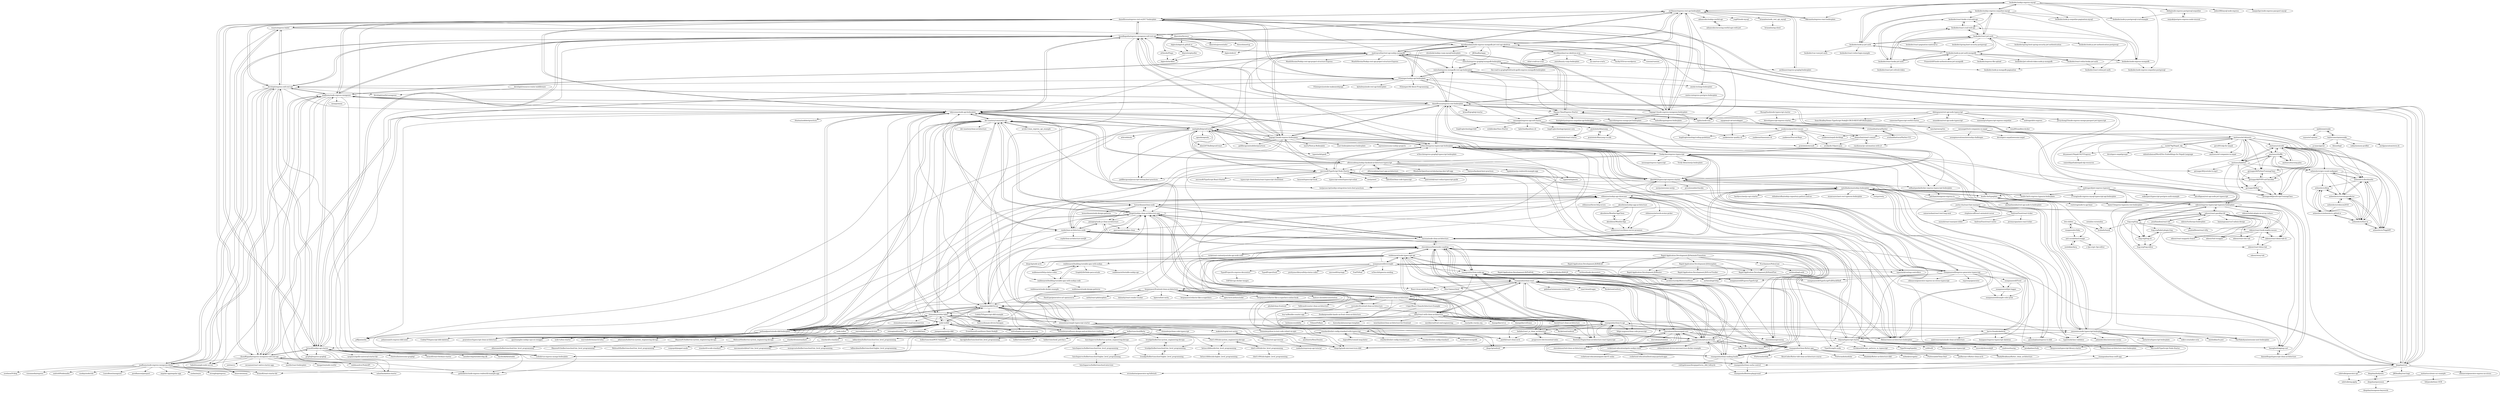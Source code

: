 digraph G {
"aichbauer/express-rest-api-boilerplate" -> "aichbauer/express-graphql-boilerplate"
"aichbauer/express-rest-api-boilerplate" -> "amida-tech/api-boilerplate"
"aichbauer/express-rest-api-boilerplate" -> "danielfsousa/express-rest-es2017-boilerplate"
"aichbauer/express-rest-api-boilerplate" -> "davellanedam/node-express-mongodb-jwt-rest-api-skeleton"
"aichbauer/express-rest-api-boilerplate" -> "kunalkapadia/express-mongoose-es6-rest-api"
"aichbauer/express-rest-api-boilerplate" -> "adnanrahic/nodejs-restful-api"
"aichbauer/express-rest-api-boilerplate" -> "Bikranshu/express-react-boilerplate"
"aichbauer/express-rest-api-boilerplate" -> "yug95/node-mysql"
"aichbauer/express-rest-api-boilerplate" -> "danielfsousa/express-rest-boilerplate"
"aichbauer/express-rest-api-boilerplate" -> "hagopj13/node-express-mongoose-boilerplate"
"aichbauer/express-rest-api-boilerplate" -> "brianalois/node_rest_api_mysql"
"aichbauer/express-rest-api-boilerplate" -> "maitraysuthar/rest-api-nodejs-mongodb"
"danielfsousa/express-rest-boilerplate" -> "hagopj13/node-express-boilerplate"
"danielfsousa/express-rest-boilerplate" -> "kunalkapadia/express-mongoose-es6-rest-api"
"danielfsousa/express-rest-boilerplate" -> "maitraysuthar/rest-api-nodejs-mongodb"
"danielfsousa/express-rest-boilerplate" -> "hagopj13/node-express-mongoose-boilerplate"
"danielfsousa/express-rest-boilerplate" -> "madhums/node-express-mongoose"
"danielfsousa/express-rest-boilerplate" -> "w3tecch/express-typescript-boilerplate"
"danielfsousa/express-rest-boilerplate" -> "Shyam-Chen/Express-Starter"
"danielfsousa/express-rest-boilerplate" -> "GeekyAnts/express-typescript"
"danielfsousa/express-rest-boilerplate" -> "santiq/bulletproof-nodejs"
"danielfsousa/express-rest-boilerplate" -> "ljlm0402/typescript-express-starter"
"danielfsousa/express-rest-boilerplate" -> "mkosir/express-typescript-typeorm-boilerplate"
"danielfsousa/express-rest-boilerplate" -> "aichbauer/express-rest-api-boilerplate"
"danielfsousa/express-rest-boilerplate" -> "talyssonoc/node-api-boilerplate"
"danielfsousa/express-rest-boilerplate" -> "watscho/express-mongodb-rest-api-boilerplate"
"danielfsousa/express-rest-boilerplate" -> "kriasoft/graphql-starter"
"hagopj13/node-express-mongoose-boilerplate" -> "danielfsousa/express-rest-boilerplate"
"hagopj13/node-express-mongoose-boilerplate" -> "kunalkapadia/express-mongoose-es6-rest-api"
"hagopj13/node-express-mongoose-boilerplate" -> "danielfsousa/express-rest-es2017-boilerplate"
"hagopj13/node-express-mongoose-boilerplate" -> "ngduc/node-rem"
"hagopj13/node-express-mongoose-boilerplate" -> "kasvith/express-mongo-jwt-boilerplate"
"hagopj13/node-express-mongoose-boilerplate" -> "maitraysuthar/rest-api-nodejs-mongodb"
"hagopj13/node-express-mongoose-boilerplate" -> "aichbauer/express-rest-api-boilerplate"
"hagopj13/node-express-mongoose-boilerplate" -> "imbudhiraja/express-boilerplate"
"hagopj13/node-express-mongoose-boilerplate" -> "sidhantpanda/docker-express-typescript-boilerplate"
"hagopj13/node-express-mongoose-boilerplate" -> "watscho/express-mongodb-rest-api-boilerplate"
"kunalkapadia/express-mongoose-es6-rest-api" -> "danielfsousa/express-rest-es2017-boilerplate"
"kunalkapadia/express-mongoose-es6-rest-api" -> "danielfsousa/express-rest-boilerplate"
"kunalkapadia/express-mongoose-es6-rest-api" -> "developit/express-es6-rest-api"
"kunalkapadia/express-mongoose-es6-rest-api" -> "madhums/node-express-mongoose"
"kunalkapadia/express-mongoose-es6-rest-api" -> "diegohaz/rest"
"kunalkapadia/express-mongoose-es6-rest-api" -> "maitraysuthar/rest-api-nodejs-mongodb"
"kunalkapadia/express-mongoose-es6-rest-api" -> "kriasoft/nodejs-api-starter"
"kunalkapadia/express-mongoose-es6-rest-api" -> "hagopj13/node-express-boilerplate"
"kunalkapadia/express-mongoose-es6-rest-api" -> "madhums/node-express-mongoose-demo"
"kunalkapadia/express-mongoose-es6-rest-api" -> "talyssonoc/node-api-boilerplate"
"kunalkapadia/express-mongoose-es6-rest-api" -> "davellanedam/node-express-mongodb-jwt-rest-api-skeleton"
"kunalkapadia/express-mongoose-es6-rest-api" -> "hagopj13/node-express-mongoose-boilerplate"
"kunalkapadia/express-mongoose-es6-rest-api" -> "icebob/vue-express-mongo-boilerplate" ["e"=1]
"kunalkapadia/express-mongoose-es6-rest-api" -> "gothinkster/node-express-realworld-example-app" ["e"=1]
"kunalkapadia/express-mongoose-es6-rest-api" -> "aichbauer/express-rest-api-boilerplate"
"mkosir/react-parallax-tilt" -> "mkosir/react-hook-mighty-mouse"
"mkosir/react-parallax-tilt" -> "mkosir/express-typescript-typeorm-boilerplate"
"mkosir/react-parallax-tilt" -> "ttag-org/ttag"
"mkosir/react-parallax-tilt" -> "mkosir/react-demo-tab-cli"
"mkosir/react-parallax-tilt" -> "mkosir/react-demo-tab"
"mkosir/react-parallax-tilt" -> "jonathandion/react-tilt"
"mkosir/react-parallax-tilt" -> "mkosir/react-magnetic-board"
"mkosir/react-parallax-tilt" -> "mkosir/twit-wrapper"
"mkosir/react-parallax-tilt" -> "ttag-org/ttag-cli"
"mkosir/react-parallax-tilt" -> "mkosir/turborepo-boilerplate"
"mkosir/react-parallax-tilt" -> "baimingxuan/vue3-admin-design" ["e"=1]
"mkosir/react-parallax-tilt" -> "mkosir/react-doc-tab"
"andregardi/jwt-express-typeorm" -> "a7urag/node-express-mysql-typescript-api-boilerplate"
"andregardi/jwt-express-typeorm" -> "mikesparr/typescript-postgres-auth-example"
"andregardi/jwt-express-typeorm" -> "bymi15/express-typeorm-rest-boilerplate"
"andregardi/jwt-express-typeorm" -> "phcollignon/rest-api-node-jwt-typescript"
"andregardi/jwt-express-typeorm" -> "mkosir/express-typescript-typeorm-boilerplate"
"andregardi/jwt-express-typeorm" -> "konfer-be/ts-express-typeorm-boilerplate"
"andregardi/jwt-express-typeorm" -> "konfer-be/typeplate"
"ljlm0402/typescript-express-starter" -> "w3tecch/express-typescript-boilerplate"
"ljlm0402/typescript-express-starter" -> "GeekyAnts/express-typescript"
"ljlm0402/typescript-express-starter" -> "microsoft/TypeScript-Node-Starter"
"ljlm0402/typescript-express-starter" -> "seanpmaxwell/express-generator-typescript"
"ljlm0402/typescript-express-starter" -> "hagopj13/node-express-boilerplate"
"ljlm0402/typescript-express-starter" -> "testjavascript/nodejs-integration-tests-best-practices" ["e"=1]
"ljlm0402/typescript-express-starter" -> "jsynowiec/node-typescript-boilerplate"
"ljlm0402/typescript-express-starter" -> "danielfsousa/express-rest-boilerplate"
"ljlm0402/typescript-express-starter" -> "bitjson/typescript-starter"
"ljlm0402/typescript-express-starter" -> "nestjs/awesome-nestjs" ["e"=1]
"ljlm0402/typescript-express-starter" -> "typestack/routing-controllers" ["e"=1]
"ljlm0402/typescript-express-starter" -> "santiq/bulletproof-nodejs"
"ljlm0402/typescript-express-starter" -> "satishbabariya/nodejs-boilerplate"
"ljlm0402/typescript-express-starter" -> "privatenumber/tasuku" ["e"=1]
"ljlm0402/typescript-express-starter" -> "sidhantpanda/docker-express-typescript-boilerplate"
"holbertonschool/Betty" -> "holbertonschool/0x01.c"
"holbertonschool/Betty" -> "bdbaraban/holbertonschool-low_level_programming"
"holbertonschool/Betty" -> "lroudge/holberton-system_engineering-devops"
"holbertonschool/Betty" -> "mecomonteshbtn/C-low_level_programming"
"holbertonschool/Betty" -> "holbertonschool/_putchar.c"
"holbertonschool/Betty" -> "betascribbles/alx-low_level_programming"
"holbertonschool/Betty" -> "luischaparroc/holberton-system_engineering-devops"
"holbertonschool/Betty" -> "holbertonschool/W3C-Validator"
"holbertonschool/Betty" -> "standard/semistandard"
"holbertonschool/Betty" -> "iAmG-r00t/alx-system_engineering-devops"
"holbertonschool/Betty" -> "afinesami/holberton-system_engineering-devops"
"holbertonschool/Betty" -> "Dkazem91/holberton-system_engineering-devops"
"holbertonschool/Betty" -> "lroudge/holbertonschool-low_level_programming"
"holbertonschool/Betty" -> "kai-dg/holbertonschool-low_level_programming"
"holbertonschool/Betty" -> "MelissaN/holberton-system_engineering-devops"
"makinhs/rest-api-tutorial" -> "makinhs/expressjs-api-tutorial"
"makinhs/rest-api-tutorial" -> "makinhs/toptal-rest-series"
"seanpmaxwell/overnight" -> "waldemarnt/node-typescript-api"
"seanpmaxwell/overnight" -> "seanpmaxwell/express-generator-typescript"
"seanpmaxwell/overnight" -> "seanpmaxwell/ExpressTypeScript"
"seanpmaxwell/overnight" -> "seanpmaxwell/TypeScriptFullStackShell"
"seanpmaxwell/overnight" -> "TypedProject/ts-express-decorators"
"seanpmaxwell/overnight" -> "serhiisol/node-decorators"
"seanpmaxwell/overnight" -> "otaviolemos/thewisedev-mailing"
"seanpmaxwell/overnight" -> "typestack/routing-controllers" ["e"=1]
"seanpmaxwell/overnight" -> "TypedProject/tsed" ["e"=1]
"seanpmaxwell/overnight" -> "rmanguinho/clean-node-api"
"seanpmaxwell/overnight" -> "prettymuchbryce/http-status-codes" ["e"=1]
"seanpmaxwell/overnight" -> "microsoft/tsyringe" ["e"=1]
"seanpmaxwell/overnight" -> "FoalTS/foal" ["e"=1]
"seanpmaxwell/overnight" -> "w3tecch/typeorm-seeding" ["e"=1]
"seanpmaxwell/overnight" -> "w3tecch/express-typescript-boilerplate"
"epidemian/snake" -> "cyyyu/url-spinner"
"epidemian/snake" -> "taylorconor/quinesnake"
"epidemian/snake" -> "sbimochan/smart-commit"
"madhums/node-express-mongoose-demo" -> "madhums/node-express-mongoose"
"madhums/node-express-mongoose-demo" -> "linnovate/mean" ["e"=1]
"madhums/node-express-mongoose-demo" -> "cnodejs/nodeclub" ["e"=1]
"madhums/node-express-mongoose-demo" -> "LearnBoost/mongoose" ["e"=1]
"madhums/node-express-mongoose-demo" -> "jaredhanson/passport" ["e"=1]
"madhums/node-express-mongoose-demo" -> "gothinkster/node-express-realworld-example-app" ["e"=1]
"madhums/node-express-mongoose-demo" -> "kunalkapadia/express-mongoose-es6-rest-api"
"madhums/node-express-mongoose-demo" -> "angular-app/angular-app" ["e"=1]
"madhums/node-express-mongoose-demo" -> "caolan/async" ["e"=1]
"madhums/node-express-mongoose-demo" -> "sahat/hackathon-starter" ["e"=1]
"madhums/node-express-mongoose-demo" -> "kriasoft/react-starter-kit" ["e"=1]
"madhums/node-express-mongoose-demo" -> "strongloop/express" ["e"=1]
"madhums/node-express-mongoose-demo" -> "nswbmw/N-blog" ["e"=1]
"madhums/node-express-mongoose-demo" -> "visionmedia/express" ["e"=1]
"madhums/node-express-mongoose-demo" -> "andris9/Nodemailer" ["e"=1]
"hagopj13/node-express-boilerplate" -> "danielfsousa/express-rest-boilerplate"
"hagopj13/node-express-boilerplate" -> "w3tecch/express-typescript-boilerplate"
"hagopj13/node-express-boilerplate" -> "santiq/bulletproof-nodejs"
"hagopj13/node-express-boilerplate" -> "kunalkapadia/express-mongoose-es6-rest-api"
"hagopj13/node-express-boilerplate" -> "maitraysuthar/rest-api-nodejs-mongodb"
"hagopj13/node-express-boilerplate" -> "microsoft/TypeScript-Node-Starter"
"hagopj13/node-express-boilerplate" -> "ljlm0402/typescript-express-starter"
"hagopj13/node-express-boilerplate" -> "ixartz/Next-js-Boilerplate" ["e"=1]
"hagopj13/node-express-boilerplate" -> "alan2207/bulletproof-react" ["e"=1]
"hagopj13/node-express-boilerplate" -> "goldbergyoni/nodebestpractices" ["e"=1]
"hagopj13/node-express-boilerplate" -> "react-boilerplate/react-boilerplate" ["e"=1]
"hagopj13/node-express-boilerplate" -> "talyssonoc/node-api-boilerplate"
"hagopj13/node-express-boilerplate" -> "sqreen/awesome-nodejs-projects" ["e"=1]
"hagopj13/node-express-boilerplate" -> "goldbergyoni/javascript-testing-best-practices" ["e"=1]
"hagopj13/node-express-boilerplate" -> "testjavascript/nodejs-integration-tests-best-practices" ["e"=1]
"bespoyasov/frontend-clean-architecture" -> "eduardomoroni/react-clean-architecture"
"bespoyasov/frontend-clean-architecture" -> "falsy/react-with-clean-architecture"
"bespoyasov/frontend-clean-architecture" -> "rmanguinho/clean-react"
"bespoyasov/frontend-clean-architecture" -> "xurxodev/frontend-clean-architecture"
"bespoyasov/frontend-clean-architecture" -> "feature-sliced/documentation" ["e"=1]
"bespoyasov/frontend-clean-architecture" -> "HashLips/generative-art-opensource" ["e"=1]
"bespoyasov/frontend-clean-architecture" -> "mithi/react-philosophies" ["e"=1]
"bespoyasov/frontend-clean-architecture" -> "lahmatiy/react-render-tracker" ["e"=1]
"bespoyasov/frontend-clean-architecture" -> "bpierre/loot-rarity" ["e"=1]
"bespoyasov/frontend-clean-architecture" -> "bespoyasov/refactor-like-a-superhero" ["e"=1]
"bespoyasov/frontend-clean-architecture" -> "Sairyss/domain-driven-hexagon" ["e"=1]
"bespoyasov/frontend-clean-architecture" -> "stemmlerjs/ddd-forum"
"bespoyasov/frontend-clean-architecture" -> "open-tech-authors/solid" ["e"=1]
"bespoyasov/frontend-clean-architecture" -> "jbuget/nodejs-clean-architecture-app"
"bespoyasov/frontend-clean-architecture" -> "bespoyasov/refactor-like-a-superhero-online-book" ["e"=1]
"standard/eslint-config-standard-with-typescript" -> "standard/ts-standard"
"standard/eslint-config-standard-with-typescript" -> "rmanguinho/clean-ts-api"
"standard/eslint-config-standard-with-typescript" -> "legend80s/commit-msg-linter"
"standard/eslint-config-standard-with-typescript" -> "standard/eslint-config-standard-jsx"
"standard/eslint-config-standard-with-typescript" -> "standard/eslint-config-standard" ["e"=1]
"standard/eslint-config-standard-with-typescript" -> "shelfio/jest-mongodb" ["e"=1]
"standard/eslint-config-standard-with-typescript" -> "rmanguinho/advanced-node"
"standard/eslint-config-standard-with-typescript" -> "otaviolemos/thewisedev-mailing"
"bitjson/typescript-starter" -> "alexjoverm/typescript-library-starter" ["e"=1]
"bitjson/typescript-starter" -> "jsynowiec/node-typescript-boilerplate"
"bitjson/typescript-starter" -> "microsoft/TypeScript-Node-Starter"
"bitjson/typescript-starter" -> "Microsoft/TypeScript-Node-Starter" ["e"=1]
"bitjson/typescript-starter" -> "jaredpalmer/tsdx" ["e"=1]
"bitjson/typescript-starter" -> "TypeStrong/typedoc" ["e"=1]
"bitjson/typescript-starter" -> "torokmark/design_patterns_in_typescript" ["e"=1]
"bitjson/typescript-starter" -> "talyssonoc/node-api-boilerplate"
"bitjson/typescript-starter" -> "kriasoft/nodejs-api-starter"
"bitjson/typescript-starter" -> "oclif/oclif" ["e"=1]
"bitjson/typescript-starter" -> "dzharii/awesome-typescript" ["e"=1]
"bitjson/typescript-starter" -> "inversify/InversifyJS" ["e"=1]
"bitjson/typescript-starter" -> "w3tecch/express-typescript-boilerplate"
"bitjson/typescript-starter" -> "sindresorhus/np" ["e"=1]
"bitjson/typescript-starter" -> "TypeStrong/ts-node" ["e"=1]
"stemmlerjs/ddd-forum" -> "stemmlerjs/white-label"
"stemmlerjs/ddd-forum" -> "stemmlerjs/software-design-and-architecture-roadmap" ["e"=1]
"stemmlerjs/ddd-forum" -> "stemmlerjs/simple-typescript-starter"
"stemmlerjs/ddd-forum" -> "rmanguinho/clean-ts-api"
"stemmlerjs/ddd-forum" -> "pvarentsov/typescript-clean-architecture" ["e"=1]
"stemmlerjs/ddd-forum" -> "node-ts/ddd"
"stemmlerjs/ddd-forum" -> "jbuget/nodejs-clean-architecture-app"
"stemmlerjs/ddd-forum" -> "joshuaalpuerto/node-ddd-boilerplate"
"stemmlerjs/ddd-forum" -> "dev-mastery/comments-api"
"stemmlerjs/ddd-forum" -> "Sairyss/domain-driven-hexagon" ["e"=1]
"stemmlerjs/ddd-forum" -> "CodelyTV/typescript-ddd-example" ["e"=1]
"stemmlerjs/ddd-forum" -> "xolvio/typescript-event-sourcing"
"stemmlerjs/ddd-forum" -> "diego3g/node-microservices-ddd" ["e"=1]
"stemmlerjs/ddd-forum" -> "stemmlerjs/clean-code-typescript"
"stemmlerjs/ddd-forum" -> "otaviolemos/thewisedev-mailing"
"adnanrahic/nodejs-restful-api" -> "adnanrahic/securing-restful-apis-with-jwt"
"bezkoder/nodejs-express-mysql" -> "bezkoder/nodejs-express-sequelize-mysql"
"bezkoder/nodejs-express-mysql" -> "bezkoder/node-js-jwt-auth"
"bezkoder/nodejs-express-mysql" -> "Juliest88/mysql-node-express"
"bezkoder/nodejs-express-mysql" -> "Bikranshu/express-react-boilerplate"
"bezkoder/nodejs-express-mysql" -> "bezkoder/node-js-sequelize-pagination-mysql"
"bezkoder/nodejs-express-mysql" -> "bezkoder/node-express-sequelize-postgresql"
"bezkoder/nodejs-express-mysql" -> "manjeshpv/node-express-passport-mysql" ["e"=1]
"bezkoder/nodejs-express-mysql" -> "bezkoder/node-express-mongodb"
"bezkoder/nodejs-express-mysql" -> "aichbauer/express-rest-api-boilerplate"
"bezkoder/nodejs-express-mysql" -> "didinj/node-express-postgresql-sequelize"
"stemmlerjs/simple-typescript-starter" -> "stemmlerjs/ddd-forum"
"stemmlerjs/simple-typescript-starter" -> "stemmlerjs/white-label"
"stemmlerjs/simple-typescript-starter" -> "stemmlerjs/software-design-and-architecture-roadmap" ["e"=1]
"stemmlerjs/simple-typescript-starter" -> "stemmlerjs/clean-code-typescript"
"stemmlerjs/simple-typescript-starter" -> "jsynowiec/node-typescript-boilerplate"
"stemmlerjs/simple-typescript-starter" -> "makinhs/toptal-rest-series"
"stemmlerjs/simple-typescript-starter" -> "stemmlerjs/how-to-test-code-reliant-on-apis"
"stemmlerjs/simple-typescript-starter" -> "bitjson/typescript-starter"
"stemmlerjs/simple-typescript-starter" -> "ljlm0402/typescript-express-starter"
"stemmlerjs/simple-typescript-starter" -> "microsoft/TypeScript-Node-Starter"
"stemmlerjs/simple-typescript-starter" -> "jbuget/nodejs-clean-architecture-app"
"stemmlerjs/simple-typescript-starter" -> "waldemarnt/node-typescript-api"
"stemmlerjs/simple-typescript-starter" -> "talyssonoc/node-api-boilerplate"
"danielfsousa/express-rest-es2017-boilerplate" -> "kunalkapadia/express-mongoose-es6-rest-api"
"danielfsousa/express-rest-es2017-boilerplate" -> "developit/express-es6-rest-api"
"danielfsousa/express-rest-es2017-boilerplate" -> "talyssonoc/node-api-boilerplate"
"danielfsousa/express-rest-es2017-boilerplate" -> "kriasoft/nodejs-api-starter"
"danielfsousa/express-rest-es2017-boilerplate" -> "aichbauer/express-rest-api-boilerplate"
"danielfsousa/express-rest-es2017-boilerplate" -> "EQuimper/nodejs-api-boilerplate"
"danielfsousa/express-rest-es2017-boilerplate" -> "diegohaz/rest"
"danielfsousa/express-rest-es2017-boilerplate" -> "ngduc/node-rem"
"danielfsousa/express-rest-es2017-boilerplate" -> "KunalKapadia/express-mongoose-es6-rest-api"
"danielfsousa/express-rest-es2017-boilerplate" -> "vmasto/express-babel"
"danielfsousa/express-rest-es2017-boilerplate" -> "hagopj13/node-express-mongoose-boilerplate"
"danielfsousa/express-rest-es2017-boilerplate" -> "madhums/node-express-mongoose"
"danielfsousa/express-rest-es2017-boilerplate" -> "icebob/vue-express-mongo-boilerplate" ["e"=1]
"danielfsousa/express-rest-es2017-boilerplate" -> "davellanedam/node-express-mongodb-jwt-rest-api-skeleton"
"danielfsousa/express-rest-es2017-boilerplate" -> "w3tecch/express-typescript-boilerplate"
"santiq/bulletproof-nodejs" -> "typestack/typedi" ["e"=1]
"santiq/bulletproof-nodejs" -> "talyssonoc/node-api-boilerplate"
"santiq/bulletproof-nodejs" -> "w3tecch/express-typescript-boilerplate"
"santiq/bulletproof-nodejs" -> "microsoft/TypeScript-Node-Starter"
"santiq/bulletproof-nodejs" -> "agenda/agenda" ["e"=1]
"santiq/bulletproof-nodejs" -> "hagopj13/node-express-boilerplate"
"santiq/bulletproof-nodejs" -> "dev-mastery/comments-api"
"santiq/bulletproof-nodejs" -> "afteracademy/nodejs-backend-architecture-typescript"
"santiq/bulletproof-nodejs" -> "goldbergyoni/javascript-testing-best-practices" ["e"=1]
"santiq/bulletproof-nodejs" -> "goldbergyoni/nodebestpractices" ["e"=1]
"santiq/bulletproof-nodejs" -> "arb/celebrate" ["e"=1]
"santiq/bulletproof-nodejs" -> "testjavascript/nodejs-integration-tests-best-practices" ["e"=1]
"santiq/bulletproof-nodejs" -> "alan2207/bulletproof-react" ["e"=1]
"santiq/bulletproof-nodejs" -> "gothinkster/node-express-realworld-example-app" ["e"=1]
"santiq/bulletproof-nodejs" -> "Sairyss/domain-driven-hexagon" ["e"=1]
"jsynowiec/node-typescript-boilerplate" -> "w3tecch/express-typescript-boilerplate"
"jsynowiec/node-typescript-boilerplate" -> "bitjson/typescript-starter"
"jsynowiec/node-typescript-boilerplate" -> "microsoft/TypeScript-Node-Starter"
"jsynowiec/node-typescript-boilerplate" -> "metachris/typescript-boilerplate"
"jsynowiec/node-typescript-boilerplate" -> "Microsoft/TypeScript-Node-Starter" ["e"=1]
"jsynowiec/node-typescript-boilerplate" -> "ljlm0402/typescript-express-starter"
"jsynowiec/node-typescript-boilerplate" -> "stemmlerjs/simple-typescript-starter"
"jsynowiec/node-typescript-boilerplate" -> "NarHakobyan/awesome-nest-boilerplate" ["e"=1]
"jsynowiec/node-typescript-boilerplate" -> "juliandavidmr/awesome-nestjs" ["e"=1]
"jsynowiec/node-typescript-boilerplate" -> "alexjoverm/typescript-library-starter" ["e"=1]
"jsynowiec/node-typescript-boilerplate" -> "typestack/class-validator" ["e"=1]
"jsynowiec/node-typescript-boilerplate" -> "GeekyAnts/express-typescript"
"jsynowiec/node-typescript-boilerplate" -> "mikro-orm/mikro-orm" ["e"=1]
"jsynowiec/node-typescript-boilerplate" -> "kulshekhar/ts-jest" ["e"=1]
"jsynowiec/node-typescript-boilerplate" -> "danielfsousa/express-rest-boilerplate"
"w3tecch/express-typescript-boilerplate" -> "microsoft/TypeScript-Node-Starter"
"w3tecch/express-typescript-boilerplate" -> "GeekyAnts/express-typescript"
"w3tecch/express-typescript-boilerplate" -> "typestack/routing-controllers" ["e"=1]
"w3tecch/express-typescript-boilerplate" -> "ljlm0402/typescript-express-starter"
"w3tecch/express-typescript-boilerplate" -> "jsynowiec/node-typescript-boilerplate"
"w3tecch/express-typescript-boilerplate" -> "hagopj13/node-express-boilerplate"
"w3tecch/express-typescript-boilerplate" -> "santiq/bulletproof-nodejs"
"w3tecch/express-typescript-boilerplate" -> "typestack/typedi" ["e"=1]
"w3tecch/express-typescript-boilerplate" -> "danielfsousa/express-rest-boilerplate"
"w3tecch/express-typescript-boilerplate" -> "Microsoft/TypeScript-Node-Starter" ["e"=1]
"w3tecch/express-typescript-boilerplate" -> "NarHakobyan/awesome-nest-boilerplate" ["e"=1]
"w3tecch/express-typescript-boilerplate" -> "talyssonoc/node-api-boilerplate"
"w3tecch/express-typescript-boilerplate" -> "typestack/class-validator" ["e"=1]
"w3tecch/express-typescript-boilerplate" -> "w3tecch/express-graphql-typescript-boilerplate"
"w3tecch/express-typescript-boilerplate" -> "typeorm/typeorm" ["e"=1]
"KunalKapadia/express-mongoose-es6-rest-api" -> "developit/express-es6-rest-api"
"KunalKapadia/express-mongoose-es6-rest-api" -> "danielfsousa/express-rest-es2017-boilerplate"
"KunalKapadia/express-mongoose-es6-rest-api" -> "kriasoft/nodejs-api-starter"
"KunalKapadia/express-mongoose-es6-rest-api" -> "madhums/node-express-mongoose-demo"
"KunalKapadia/express-mongoose-es6-rest-api" -> "mcnamee/react-native-starter-app" ["e"=1]
"KunalKapadia/express-mongoose-es6-rest-api" -> "vmasto/express-babel"
"KunalKapadia/express-mongoose-es6-rest-api" -> "madhums/node-express-mongoose"
"KunalKapadia/express-mongoose-es6-rest-api" -> "EQuimper/nodejs-api-boilerplate"
"KunalKapadia/express-mongoose-es6-rest-api" -> "babel/example-node-server" ["e"=1]
"KunalKapadia/express-mongoose-es6-rest-api" -> "mxstbr/react-boilerplate" ["e"=1]
"KunalKapadia/express-mongoose-es6-rest-api" -> "diegohaz/rest"
"KunalKapadia/express-mongoose-es6-rest-api" -> "ericmdantas/generator-ng-fullstack" ["e"=1]
"KunalKapadia/express-mongoose-es6-rest-api" -> "baugarten/node-restful" ["e"=1]
"KunalKapadia/express-mongoose-es6-rest-api" -> "ealeksandrov/NodeAPI" ["e"=1]
"KunalKapadia/express-mongoose-es6-rest-api" -> "zeit/micro" ["e"=1]
"taylorconor/quinesnake" -> "epidemian/snake"
"taylorconor/quinesnake" -> "blinry/legit"
"taylorconor/quinesnake" -> "nokia/memory-profiler" ["e"=1]
"taylorconor/quinesnake" -> "nerdgeneration/www.sh"
"taylorconor/quinesnake" -> "p-ranav/pprint" ["e"=1]
"diegohaz/rest" -> "kunalkapadia/express-mongoose-es6-rest-api"
"diegohaz/rest" -> "diegohaz/querymen"
"diegohaz/rest" -> "ndelvalle/generator-api"
"diegohaz/rest" -> "danielfsousa/express-rest-es2017-boilerplate"
"diegohaz/rest" -> "developit/express-es6-rest-api"
"diegohaz/rest" -> "kriasoft/nodejs-api-starter"
"diegohaz/rest" -> "JKHeadley/rest-hapi" ["e"=1]
"diegohaz/rest" -> "diegohaz/bodymen"
"diegohaz/rest" -> "KunalKapadia/express-mongoose-es6-rest-api"
"diegohaz/rest" -> "davellanedam/node-express-mongodb-jwt-rest-api-skeleton"
"diegohaz/rest" -> "cdimascio/generator-express-no-stress" ["e"=1]
"diegohaz/rest" -> "ericmdantas/generator-ng-fullstack" ["e"=1]
"diegohaz/rest" -> "talyssonoc/node-api-boilerplate"
"diegohaz/rest" -> "danielfsousa/express-rest-boilerplate"
"diegohaz/rest" -> "EQuimper/nodejs-api-boilerplate"
"vmagamedov/hiku" -> "anti-social/elasticmagic"
"vmagamedov/hiku" -> "lets-cli/lets"
"rmanguinho/clean-flutter-app" -> "Flutterando/Clean-Dart" ["e"=1]
"rmanguinho/clean-flutter-app" -> "rmanguinho/clean-node-api"
"rmanguinho/clean-flutter-app" -> "rmanguinho/clean-react"
"rmanguinho/clean-flutter-app" -> "rmanguinho/clean-swift-app"
"rmanguinho/clean-flutter-app" -> "rmanguinho/clean-ts-api"
"rmanguinho/clean-flutter-app" -> "rmanguinho/advanced-node"
"rmanguinho/clean-flutter-app" -> "guilherme-v/flutter-clean-arch" ["e"=1]
"rmanguinho/clean-flutter-app" -> "rmanguinho/clean-ranking-loader"
"rmanguinho/clean-flutter-app" -> "ShadyBoukhary/flutter_clean_architecture" ["e"=1]
"rmanguinho/clean-flutter-app" -> "Flutterando/slidy" ["e"=1]
"rmanguinho/clean-flutter-app" -> "ResoCoder/flutter-tdd-clean-architecture-course" ["e"=1]
"rmanguinho/clean-flutter-app" -> "Flutterando/modular" ["e"=1]
"rmanguinho/clean-flutter-app" -> "mhadaily/flutter-architecture-ddd" ["e"=1]
"rmanguinho/clean-flutter-app" -> "nubank/nuvigator" ["e"=1]
"rmanguinho/clean-flutter-app" -> "rmanguinho/clean-cache-control"
"talyssonoc/node-api-boilerplate" -> "joshuaalpuerto/node-ddd-boilerplate"
"talyssonoc/node-api-boilerplate" -> "kriasoft/nodejs-api-starter"
"talyssonoc/node-api-boilerplate" -> "jeffijoe/awilix" ["e"=1]
"talyssonoc/node-api-boilerplate" -> "jbuget/nodejs-clean-architecture-app"
"talyssonoc/node-api-boilerplate" -> "santiq/bulletproof-nodejs"
"talyssonoc/node-api-boilerplate" -> "dev-mastery/comments-api"
"talyssonoc/node-api-boilerplate" -> "stemmlerjs/white-label"
"talyssonoc/node-api-boilerplate" -> "madhums/node-express-mongoose"
"talyssonoc/node-api-boilerplate" -> "danielfsousa/express-rest-es2017-boilerplate"
"talyssonoc/node-api-boilerplate" -> "stemmlerjs/ddd-forum"
"talyssonoc/node-api-boilerplate" -> "icebob/vue-express-mongo-boilerplate" ["e"=1]
"talyssonoc/node-api-boilerplate" -> "i0natan/nodebestpractices" ["e"=1]
"talyssonoc/node-api-boilerplate" -> "w3tecch/express-typescript-boilerplate"
"talyssonoc/node-api-boilerplate" -> "kunalkapadia/express-mongoose-es6-rest-api"
"talyssonoc/node-api-boilerplate" -> "rmanguinho/clean-ts-api"
"microsoft/TypeScript-Node-Starter" -> "w3tecch/express-typescript-boilerplate"
"microsoft/TypeScript-Node-Starter" -> "santiq/bulletproof-nodejs"
"microsoft/TypeScript-Node-Starter" -> "microsoft/TypeScript-React-Starter" ["e"=1]
"microsoft/TypeScript-Node-Starter" -> "typescript-cheatsheets/react-typescript-cheatsheet" ["e"=1]
"microsoft/TypeScript-Node-Starter" -> "bitjson/typescript-starter"
"microsoft/TypeScript-Node-Starter" -> "TypeStrong/ts-node" ["e"=1]
"microsoft/TypeScript-Node-Starter" -> "typeorm/typeorm" ["e"=1]
"microsoft/TypeScript-Node-Starter" -> "basarat/typescript-book" ["e"=1]
"microsoft/TypeScript-Node-Starter" -> "typescript-eslint/typescript-eslint" ["e"=1]
"microsoft/TypeScript-Node-Starter" -> "ljlm0402/typescript-express-starter"
"microsoft/TypeScript-Node-Starter" -> "typestack/class-validator" ["e"=1]
"microsoft/TypeScript-Node-Starter" -> "nestjs/nest" ["e"=1]
"microsoft/TypeScript-Node-Starter" -> "labs42io/clean-code-typescript" ["e"=1]
"microsoft/TypeScript-Node-Starter" -> "goldbergyoni/javascript-testing-best-practices" ["e"=1]
"microsoft/TypeScript-Node-Starter" -> "piotrwitek/react-redux-typescript-guide" ["e"=1]
"kriasoft/nodejs-api-starter" -> "talyssonoc/node-api-boilerplate"
"kriasoft/nodejs-api-starter" -> "madhums/node-express-mongoose"
"kriasoft/nodejs-api-starter" -> "developit/express-es6-rest-api"
"kriasoft/nodejs-api-starter" -> "kriasoft/react-starter-kit" ["e"=1]
"kriasoft/nodejs-api-starter" -> "kriasoft/react-firebase-starter" ["e"=1]
"kriasoft/nodejs-api-starter" -> "icebob/vue-express-mongo-boilerplate" ["e"=1]
"kriasoft/nodejs-api-starter" -> "membership/membership.db" ["e"=1]
"kriasoft/nodejs-api-starter" -> "danielfsousa/express-rest-es2017-boilerplate"
"kriasoft/nodejs-api-starter" -> "kunalkapadia/express-mongoose-es6-rest-api"
"kriasoft/nodejs-api-starter" -> "facebook/dataloader" ["e"=1]
"kriasoft/nodejs-api-starter" -> "sysgears/apollo-universal-starter-kit" ["e"=1]
"kriasoft/nodejs-api-starter" -> "sahat/hackathon-starter" ["e"=1]
"kriasoft/nodejs-api-starter" -> "KunalKapadia/express-mongoose-es6-rest-api"
"kriasoft/nodejs-api-starter" -> "graphql/express-graphql" ["e"=1]
"kriasoft/nodejs-api-starter" -> "chentsulin/awesome-graphql" ["e"=1]
"madhums/node-express-mongoose" -> "madhums/node-express-mongoose-demo"
"madhums/node-express-mongoose" -> "kunalkapadia/express-mongoose-es6-rest-api"
"madhums/node-express-mongoose" -> "kriasoft/nodejs-api-starter"
"madhums/node-express-mongoose" -> "talyssonoc/node-api-boilerplate"
"madhums/node-express-mongoose" -> "icebob/vue-express-mongo-boilerplate" ["e"=1]
"madhums/node-express-mongoose" -> "danielfsousa/express-rest-boilerplate"
"madhums/node-express-mongoose" -> "maitraysuthar/rest-api-nodejs-mongodb"
"madhums/node-express-mongoose" -> "developit/express-es6-rest-api"
"madhums/node-express-mongoose" -> "KunalKapadia/express-mongoose-es6-rest-api"
"madhums/node-express-mongoose" -> "danielfsousa/express-rest-es2017-boilerplate"
"madhums/node-express-mongoose" -> "hagopj13/node-express-boilerplate"
"madhums/node-express-mongoose" -> "linnovate/mean" ["e"=1]
"madhums/node-express-mongoose" -> "sahat/hackathon-starter" ["e"=1]
"madhums/node-express-mongoose" -> "ealeksandrov/NodeAPI" ["e"=1]
"madhums/node-express-mongoose" -> "meanjs/mean" ["e"=1]
"afteracademy/nodejs-backend-architecture-typescript" -> "afteracademy/react-app-architecture"
"afteracademy/nodejs-backend-architecture-typescript" -> "santiq/bulletproof-nodejs"
"afteracademy/nodejs-backend-architecture-typescript" -> "microsoft/TypeScript-Node-Starter"
"afteracademy/nodejs-backend-architecture-typescript" -> "w3tecch/express-typescript-boilerplate"
"afteracademy/nodejs-backend-architecture-typescript" -> "dev-mastery/comments-api"
"afteracademy/nodejs-backend-architecture-typescript" -> "jbuget/nodejs-clean-architecture-app"
"afteracademy/nodejs-backend-architecture-typescript" -> "MindorksOpenSource/ridesharing-uber-lyft-app" ["e"=1]
"afteracademy/nodejs-backend-architecture-typescript" -> "juliandavidmr/awesome-nestjs" ["e"=1]
"afteracademy/nodejs-backend-architecture-typescript" -> "stemmlerjs/ddd-forum"
"afteracademy/nodejs-backend-architecture-typescript" -> "pvarentsov/typescript-clean-architecture" ["e"=1]
"afteracademy/nodejs-backend-architecture-typescript" -> "Sairyss/backend-best-practices" ["e"=1]
"afteracademy/nodejs-backend-architecture-typescript" -> "testjavascript/nodejs-integration-tests-best-practices" ["e"=1]
"afteracademy/nodejs-backend-architecture-typescript" -> "torokmark/design_patterns_in_typescript" ["e"=1]
"afteracademy/nodejs-backend-architecture-typescript" -> "hagopj13/node-express-boilerplate"
"afteracademy/nodejs-backend-architecture-typescript" -> "lujakob/nestjs-realworld-example-app" ["e"=1]
"dev-mastery/comments-api" -> "arcdev1/mm_express_api_example"
"dev-mastery/comments-api" -> "jbuget/nodejs-clean-architecture-app"
"dev-mastery/comments-api" -> "talyssonoc/node-api-boilerplate"
"dev-mastery/comments-api" -> "stemmlerjs/ddd-forum"
"dev-mastery/comments-api" -> "stemmlerjs/white-label"
"dev-mastery/comments-api" -> "santiq/bulletproof-nodejs"
"dev-mastery/comments-api" -> "howardmann/clean-node"
"dev-mastery/comments-api" -> "joshuaalpuerto/node-ddd-boilerplate"
"dev-mastery/comments-api" -> "royib/clean-architecture-node"
"dev-mastery/comments-api" -> "pvarentsov/typescript-clean-architecture" ["e"=1]
"dev-mastery/comments-api" -> "dev-mastery/clean-architecture"
"dev-mastery/comments-api" -> "afteracademy/nodejs-backend-architecture-typescript"
"dev-mastery/comments-api" -> "eduardomoroni/react-clean-architecture"
"dev-mastery/comments-api" -> "node-ts/ddd"
"dev-mastery/comments-api" -> "jeffijoe/awilix" ["e"=1]
"makinhs/toptal-rest-series" -> "makinhs/rest-api-tutorial"
"eldimious/nodejs-api-showcase" -> "Melzar/onion-architecture-boilerplate"
"eldimious/nodejs-api-showcase" -> "eldimious/throw-http-errors"
"eldimious/nodejs-api-showcase" -> "satishbabariya/nodejs-boilerplate"
"eldimious/nodejs-api-showcase" -> "eldimious/network-avatar-picker"
"eldimious/nodejs-api-showcase" -> "rasouza/node-clean-architecture"
"eldimious/nodejs-api-showcase" -> "apavamontri/nodejs-clean"
"eldimious/nodejs-api-showcase" -> "eldimious/couchbase-server-promises"
"eldimious/nodejs-api-showcase" -> "howardmann/clean-node"
"eldimious/nodejs-api-showcase" -> "akoufatzis/nodejs-app-architecture"
"jbuget/nodejs-clean-architecture-app" -> "royib/clean-architecture-node"
"jbuget/nodejs-clean-architecture-app" -> "joshuaalpuerto/node-ddd-boilerplate"
"jbuget/nodejs-clean-architecture-app" -> "talyssonoc/node-api-boilerplate"
"jbuget/nodejs-clean-architecture-app" -> "dev-mastery/comments-api"
"jbuget/nodejs-clean-architecture-app" -> "rmanguinho/clean-ts-api"
"jbuget/nodejs-clean-architecture-app" -> "rasouza/node-clean-architecture"
"jbuget/nodejs-clean-architecture-app" -> "howardmann/clean-node"
"jbuget/nodejs-clean-architecture-app" -> "stemmlerjs/ddd-forum"
"jbuget/nodejs-clean-architecture-app" -> "apavamontri/nodejs-clean"
"jbuget/nodejs-clean-architecture-app" -> "otaviolemos/thewisedev-mailing"
"jbuget/nodejs-clean-architecture-app" -> "eldimious/nodejs-api-showcase"
"jbuget/nodejs-clean-architecture-app" -> "pvarentsov/typescript-clean-architecture" ["e"=1]
"jbuget/nodejs-clean-architecture-app" -> "eduardomoroni/react-clean-architecture"
"jbuget/nodejs-clean-architecture-app" -> "rmanguinho/clean-node-api"
"jbuget/nodejs-clean-architecture-app" -> "panagiop/node.js-clean-architecture"
"serhiisol/node-decorators" -> "serhiisol/ng4-http"
"maitraysuthar/rest-api-nodejs-mongodb" -> "danielfsousa/express-rest-boilerplate"
"maitraysuthar/rest-api-nodejs-mongodb" -> "kunalkapadia/express-mongoose-es6-rest-api"
"maitraysuthar/rest-api-nodejs-mongodb" -> "davellanedam/node-express-mongodb-jwt-rest-api-skeleton"
"maitraysuthar/rest-api-nodejs-mongodb" -> "hagopj13/node-express-boilerplate"
"maitraysuthar/rest-api-nodejs-mongodb" -> "madhums/node-express-mongoose"
"maitraysuthar/rest-api-nodejs-mongodb" -> "watscho/express-mongodb-rest-api-boilerplate"
"maitraysuthar/rest-api-nodejs-mongodb" -> "talyssonoc/node-api-boilerplate"
"maitraysuthar/rest-api-nodejs-mongodb" -> "hagopj13/node-express-mongoose-boilerplate"
"maitraysuthar/rest-api-nodejs-mongodb" -> "EQuimper/nodejs-api-boilerplate"
"maitraysuthar/rest-api-nodejs-mongodb" -> "MoathShraim/Nodejs-rest-api-project-structure-Express" ["e"=1]
"maitraysuthar/rest-api-nodejs-mongodb" -> "danielfsousa/express-rest-es2017-boilerplate"
"maitraysuthar/rest-api-nodejs-mongodb" -> "MoathShreim/Nodejs-rest-api-project-structure-Express"
"maitraysuthar/rest-api-nodejs-mongodb" -> "aichbauer/express-rest-api-boilerplate"
"maitraysuthar/rest-api-nodejs-mongodb" -> "watscho/express-graphql-mongodb-boilerplate"
"maitraysuthar/rest-api-nodejs-mongodb" -> "santiq/bulletproof-nodejs"
"watscho/express-mongodb-rest-api-boilerplate" -> "watscho/express-graphql-mongodb-boilerplate"
"watscho/express-mongodb-rest-api-boilerplate" -> "maitraysuthar/rest-api-nodejs-mongodb"
"watscho/express-mongodb-rest-api-boilerplate" -> "Shyam-Chen/Express-Starter"
"watscho/express-mongodb-rest-api-boilerplate" -> "EQuimper/nodejs-api-boilerplate"
"watscho/express-mongodb-rest-api-boilerplate" -> "ngduc/node-rem"
"watscho/express-mongodb-rest-api-boilerplate" -> "kasvith/express-mongo-jwt-boilerplate"
"EQuimper/nodejs-api-boilerplate" -> "danielfsousa/express-rest-es2017-boilerplate"
"EQuimper/nodejs-api-boilerplate" -> "EQuimper/youtube-makeanodejsapi"
"EQuimper/nodejs-api-boilerplate" -> "kylealwyn/node-rest-api-boilerplate"
"EQuimper/nodejs-api-boilerplate" -> "amida-tech/api-boilerplate"
"EQuimper/nodejs-api-boilerplate" -> "watscho/express-mongodb-rest-api-boilerplate"
"EQuimper/nodejs-api-boilerplate" -> "Shyam-Chen/Express-Starter"
"EQuimper/nodejs-api-boilerplate" -> "KunalKapadia/express-mongoose-es6-rest-api"
"EQuimper/nodejs-api-boilerplate" -> "EQuimper/All-About-Programming" ["e"=1]
"EQuimper/nodejs-api-boilerplate" -> "kunalkapadia/express-mongoose-es6-rest-api"
"EQuimper/nodejs-api-boilerplate" -> "mesaugat/express-api-es6-starter"
"EQuimper/nodejs-api-boilerplate" -> "davellanedam/node-express-mongodb-jwt-rest-api-skeleton"
"EQuimper/nodejs-api-boilerplate" -> "developit/express-es6-rest-api"
"RisingStack/node-typescript-starter" -> "blove/typescript-express-starter"
"arcdev1/mm_express_api_example" -> "dev-mastery/comments-api"
"arcdev1/mm_express_api_example" -> "eldimious/nodejs-api-showcase"
"howardmann/clean-node" -> "royib/clean-architecture-node"
"howardmann/clean-node" -> "rasouza/node-clean-architecture"
"howardmann/clean-node" -> "eldimious/nodejs-api-showcase"
"howardmann/clean-node" -> "jbuget/nodejs-clean-architecture-app"
"howardmann/clean-node" -> "howardmann/node-design-patterns"
"howardmann/clean-node" -> "Melzar/onion-architecture-boilerplate"
"howardmann/clean-node" -> "panagiop/node.js-clean-architecture"
"howardmann/clean-node" -> "dev-mastery/comments-api"
"howardmann/clean-node" -> "bazaglia/shopping-cart"
"didinj/node-express-postgresql-sequelize" -> "waiyaki/postgres-express-node-tutorial"
"didinj/node-express-postgresql-sequelize" -> "bezkoder/node-js-postgresql-crud-example"
"dalenguyen/rest-api-node-typescript" -> "nmanikiran/rest-api-node-typescript"
"dalenguyen/rest-api-node-typescript" -> "maximegris/typescript-express-sequelize"
"dalenguyen/rest-api-node-typescript" -> "andregardi/ts-express"
"dalenguyen/rest-api-node-typescript" -> "jerrychong25/node-express-mongo-passport-jwt-typescript"
"dalenguyen/rest-api-node-typescript" -> "Sean-Bradley/Seans-TypeScript-NodeJS-CRUD-REST-API-Boilerplate"
"dalenguyen/rest-api-node-typescript" -> "andregardi/jwt-express-typeorm"
"dalenguyen/rest-api-node-typescript" -> "blove/typescript-express-starter"
"dalenguyen/rest-api-node-typescript" -> "ngduc/node-rem"
"dalenguyen/rest-api-node-typescript" -> "camesine/Typescript-restful-starter"
"nmanikiran/rest-api-node-typescript" -> "dalenguyen/rest-api-node-typescript"
"xurxodev/frontend-clean-architecture" -> "bespoyasov/frontend-clean-architecture"
"xurxodev/frontend-clean-architecture" -> "huy-ta/flexible-counter-app"
"xurxodev/frontend-clean-architecture" -> "daslaf/react-clean-architecture"
"xurxodev/frontend-clean-architecture" -> "falsy/react-with-clean-architecture"
"xurxodev/frontend-clean-architecture" -> "Zenika/grenoble-hands-on-front-clean-architecture" ["e"=1]
"seanpmaxwell/express-generator-typescript" -> "ljlm0402/typescript-express-starter"
"seanpmaxwell/express-generator-typescript" -> "seanpmaxwell/overnight"
"seanpmaxwell/express-generator-typescript" -> "seanpmaxwell/jet-logger"
"seanpmaxwell/express-generator-typescript" -> "cdimascio/generator-express-no-stress-typescript" ["e"=1]
"seanpmaxwell/express-generator-typescript" -> "seanpmaxwell/ExpressTypeScript"
"seanpmaxwell/express-generator-typescript" -> "GeekyAnts/express-typescript"
"seanpmaxwell/express-generator-typescript" -> "expressjs/generator" ["e"=1]
"seanpmaxwell/express-generator-typescript" -> "seanpmaxwell/TypeScriptFullStackShell"
"seanpmaxwell/express-generator-typescript" -> "seanpmaxwell/simple-color-print"
"seanpmaxwell/express-generator-typescript" -> "seanpmaxwell/Trool"
"seanpmaxwell/express-generator-typescript" -> "microsoft/TypeScript-Node-Starter"
"joshuaalpuerto/node-ddd-boilerplate" -> "talyssonoc/node-api-boilerplate"
"joshuaalpuerto/node-ddd-boilerplate" -> "jbuget/nodejs-clean-architecture-app"
"joshuaalpuerto/node-ddd-boilerplate" -> "node-ts/ddd"
"joshuaalpuerto/node-ddd-boilerplate" -> "stemmlerjs/white-label"
"joshuaalpuerto/node-ddd-boilerplate" -> "stemmlerjs/ddd-forum"
"joshuaalpuerto/node-ddd-boilerplate" -> "qas/examples-nodejs-cqrs-es-swagger" ["e"=1]
"joshuaalpuerto/node-ddd-boilerplate" -> "jeffijoe/awilix" ["e"=1]
"joshuaalpuerto/node-ddd-boilerplate" -> "dev-mastery/comments-api"
"joshuaalpuerto/node-ddd-boilerplate" -> "pvarentsov/typescript-clean-architecture" ["e"=1]
"joshuaalpuerto/node-ddd-boilerplate" -> "diego3g/node-microservices-ddd" ["e"=1]
"joshuaalpuerto/node-ddd-boilerplate" -> "CodelyTV/typescript-ddd-skeleton" ["e"=1]
"joshuaalpuerto/node-ddd-boilerplate" -> "Melzar/onion-architecture-boilerplate"
"joshuaalpuerto/node-ddd-boilerplate" -> "julianosam/ts-express-ddd-seed"
"joshuaalpuerto/node-ddd-boilerplate" -> "royib/clean-architecture-node"
"joshuaalpuerto/node-ddd-boilerplate" -> "eldimious/nodejs-api-showcase"
"mesaugat/tech-companies-in-nepal" -> "amitness/ml-companies-in-nepal"
"mesaugat/tech-companies-in-nepal" -> "amitness/ml-datasets"
"mesaugat/tech-companies-in-nepal" -> "younginnovations/internship-challenges"
"mesaugat/tech-companies-in-nepal" -> "developers-nepal/awesome-nepal"
"mesaugat/tech-companies-in-nepal" -> "yankeexe/nepali-devblogs"
"rasouza/node-clean-architecture" -> "royib/clean-architecture-node"
"rasouza/node-clean-architecture" -> "panagiop/node.js-clean-architecture"
"rasouza/node-clean-architecture" -> "howardmann/clean-node"
"rasouza/node-clean-architecture" -> "eldimious/nodejs-api-showcase"
"rasouza/node-clean-architecture" -> "jbuget/nodejs-clean-architecture-app"
"rasouza/node-clean-architecture" -> "Melzar/onion-architecture-boilerplate"
"rasouza/node-clean-architecture" -> "bazaglia/shopping-cart"
"rasouza/node-clean-architecture" -> "satishbabariya/nodejs-boilerplate"
"rasouza/node-clean-architecture" -> "otaviolemos/thewisedev-mailing"
"eduardomoroni/react-clean-architecture" -> "falsy/react-with-clean-architecture"
"eduardomoroni/react-clean-architecture" -> "bespoyasov/frontend-clean-architecture"
"eduardomoroni/react-clean-architecture" -> "bailabs/react_js_clean_architecture"
"eduardomoroni/react-clean-architecture" -> "rmanguinho/clean-react"
"eduardomoroni/react-clean-architecture" -> "jbuget/nodejs-clean-architecture-app"
"eduardomoroni/react-clean-architecture" -> "stemmlerjs/ddd-forum"
"eduardomoroni/react-clean-architecture" -> "janithl/react-clean-arch"
"eduardomoroni/react-clean-architecture" -> "RostislavDugin/clean-architecture-react-typescript"
"eduardomoroni/react-clean-architecture" -> "phodal/clean-frontend" ["e"=1]
"eduardomoroni/react-clean-architecture" -> "t-tiger/React-CleanArchitecture-Example"
"eduardomoroni/react-clean-architecture" -> "pvarentsov/typescript-clean-architecture" ["e"=1]
"eduardomoroni/react-clean-architecture" -> "xurxodev/frontend-clean-architecture"
"eduardomoroni/react-clean-architecture" -> "dev-mastery/comments-api"
"eduardomoroni/react-clean-architecture" -> "stemmlerjs/white-label"
"eduardomoroni/react-clean-architecture" -> "Valbrand/counter-clean-architecture"
"developit/express-es6-rest-api" -> "KunalKapadia/express-mongoose-es6-rest-api"
"developit/express-es6-rest-api" -> "kunalkapadia/express-mongoose-es6-rest-api"
"developit/express-es6-rest-api" -> "danielfsousa/express-rest-es2017-boilerplate"
"developit/express-es6-rest-api" -> "kriasoft/nodejs-api-starter"
"developit/express-es6-rest-api" -> "babel/example-node-server" ["e"=1]
"developit/express-es6-rest-api" -> "vmasto/express-babel"
"developit/express-es6-rest-api" -> "diegohaz/rest"
"developit/express-es6-rest-api" -> "madhums/node-express-mongoose"
"developit/express-es6-rest-api" -> "graphql/express-graphql" ["e"=1]
"developit/express-es6-rest-api" -> "madhums/node-express-mongoose-demo"
"developit/express-es6-rest-api" -> "icebob/vue-express-mongo-boilerplate" ["e"=1]
"developit/express-es6-rest-api" -> "gothinkster/node-express-realworld-example-app" ["e"=1]
"developit/express-es6-rest-api" -> "talyssonoc/node-api-boilerplate"
"developit/express-es6-rest-api" -> "kriasoft/react-starter-kit" ["e"=1]
"developit/express-es6-rest-api" -> "developit/restful-mongoose"
"rmanguinho/clean-ts-api" -> "rmanguinho/clean-react"
"rmanguinho/clean-ts-api" -> "rmanguinho/advanced-node"
"rmanguinho/clean-ts-api" -> "rmanguinho/clean-node-api"
"rmanguinho/clean-ts-api" -> "otaviolemos/thewisedev-mailing"
"rmanguinho/clean-ts-api" -> "rmanguinho/clean-ranking-loader"
"rmanguinho/clean-ts-api" -> "waldemarnt/node-typescript-api"
"rmanguinho/clean-ts-api" -> "rmanguinho/clean-flutter-app"
"rmanguinho/clean-ts-api" -> "jbuget/nodejs-clean-architecture-app"
"rmanguinho/clean-ts-api" -> "diego3g/node-microservices-ddd" ["e"=1]
"rmanguinho/clean-ts-api" -> "stemmlerjs/ddd-forum"
"rmanguinho/clean-ts-api" -> "Rocketseat/umbriel" ["e"=1]
"rmanguinho/clean-ts-api" -> "otaviolemos/thewisepad-core"
"rmanguinho/clean-ts-api" -> "pvarentsov/typescript-clean-architecture" ["e"=1]
"rmanguinho/clean-ts-api" -> "standard/eslint-config-standard-with-typescript"
"rmanguinho/clean-ts-api" -> "felipe-augusto/clean-code-javascript" ["e"=1]
"vmasto/express-babel" -> "developit/express-es6-rest-api"
"vmasto/express-babel" -> "danielfsousa/express-rest-es2017-boilerplate"
"vmasto/express-babel" -> "kbariotis/throw.js"
"vmasto/express-babel" -> "KunalKapadia/express-mongoose-es6-rest-api"
"vmasto/express-babel" -> "babel/example-node-server" ["e"=1]
"vmasto/express-babel" -> "kunalkapadia/express-mongoose-es6-rest-api"
"Shyam-Chen/Express-Starter" -> "mesaugat/express-api-es6-starter"
"Shyam-Chen/Express-Starter" -> "ngduc/node-rem"
"Shyam-Chen/Express-Starter" -> "binitghetiya/express-sequelize-api-boilerplate"
"Shyam-Chen/Express-Starter" -> "imbudhiraja/express-boilerplate"
"Shyam-Chen/Express-Starter" -> "watscho/express-graphql-mongodb-boilerplate"
"adnanrahic/securing-restful-apis-with-jwt" -> "adnanrahic/nodejs-restful-api"
"GeekyAnts/express-typescript" -> "w3tecch/express-typescript-boilerplate"
"GeekyAnts/express-typescript" -> "mwanago/express-typescript" ["e"=1]
"GeekyAnts/express-typescript" -> "ljlm0402/typescript-express-starter"
"GeekyAnts/express-typescript" -> "sidhantpanda/docker-express-typescript-boilerplate"
"GeekyAnts/express-typescript" -> "microsoft/TypeScript-Node-Starter"
"GeekyAnts/express-typescript" -> "danielfsousa/express-rest-boilerplate"
"GeekyAnts/express-typescript" -> "seanpmaxwell/express-generator-typescript"
"GeekyAnts/express-typescript" -> "afteracademy/nodejs-backend-architecture-typescript"
"GeekyAnts/express-typescript" -> "mkosir/express-typescript-typeorm-boilerplate"
"GeekyAnts/express-typescript" -> "hagopj13/node-express-boilerplate"
"GeekyAnts/express-typescript" -> "kunalkapadia/express-mongoose-es6-rest-api"
"GeekyAnts/express-typescript" -> "polcham/mongoose-express-ts"
"GeekyAnts/express-typescript" -> "konfer-be/typeplate"
"GeekyAnts/express-typescript" -> "santiq/bulletproof-nodejs"
"GeekyAnts/express-typescript" -> "Vivify-Ideas/nestjs-boilerplate" ["e"=1]
"afteracademy/react-app-architecture" -> "afteracademy/nodejs-backend-architecture-typescript"
"razzkumar/pr-automation-with-s3" -> "sbimochan/smart-commit"
"waldemarnt/node-typescript-api" -> "otaviolemos/thewisedev-mailing"
"waldemarnt/node-typescript-api" -> "rmanguinho/clean-ts-api"
"waldemarnt/node-typescript-api" -> "seanpmaxwell/overnight"
"waldemarnt/node-typescript-api" -> "rmanguinho/advanced-node"
"waldemarnt/node-typescript-api" -> "rmanguinho/clean-node-api"
"waldemarnt/node-typescript-api" -> "React-Avancado/boilerplate" ["e"=1]
"waldemarnt/node-typescript-api" -> "diego3g/node-microservices-ddd" ["e"=1]
"waldemarnt/node-typescript-api" -> "rocketseat-education/ignite-nodejs-rentx"
"waldemarnt/node-typescript-api" -> "otaviolemos/thewisepad-core"
"waldemarnt/node-typescript-api" -> "waldemarnt/building-testable-apis-with-nodejs"
"waldemarnt/node-typescript-api" -> "Rocketseat/umbriel" ["e"=1]
"waldemarnt/node-typescript-api" -> "rmanguinho/clean-ranking-loader"
"waldemarnt/node-typescript-api" -> "diego3g/umbriel" ["e"=1]
"waldemarnt/node-typescript-api" -> "waldemarnt/building-testable-apis-with-nodejs-code"
"waldemarnt/node-typescript-api" -> "Won-Games/client" ["e"=1]
"amitness/cutcode" -> "amitness/shuffle"
"amitness/cutcode" -> "amitness/learning-plan"
"amitness/cutcode" -> "asheeshcric/gre-vocab-wallpaper"
"amitness/cutcode" -> "asheeshcric/krishisathi"
"amitness/cutcode" -> "asheeshcric/currencypredictor"
"amitness/cutcode" -> "girisagar46/JavaScriptTrainingClass"
"amitness/cutcode" -> "girisagar46/FYPFruitClassifier"
"amitness/cutcode" -> "girisagar46/PythonTrainingClass"
"amitness/cutcode" -> "asheeshcric/TogglAPI"
"amitness/cutcode" -> "asheeshcric/fuse-ai"
"amitness/cutcode" -> "amitness/habitist"
"amitness/habitist" -> "amitness/shuffle"
"amitness/habitist" -> "girisagar46/PythonTrainingClass"
"amitness/habitist" -> "girisagar46/JavaScriptTrainingClass"
"amitness/habitist" -> "girisagar46/FYPFruitClassifier"
"amitness/habitist" -> "amitness/cutcode"
"amitness/habitist" -> "amitness/ml-datasets"
"amitness/habitist" -> "asheeshcric/gre-vocab-wallpaper"
"amitness/habitist" -> "girisagar46/youtube-to-mp3"
"amitness/habitist" -> "girisagar46/flair"
"amitness/learning-plan" -> "amitness/shuffle"
"amitness/learning-plan" -> "amitness/cutcode"
"amitness/shuffle" -> "amitness/cutcode"
"amitness/shuffle" -> "amitness/learning-plan"
"amitness/shuffle" -> "girisagar46/JavaScriptTrainingClass"
"amitness/shuffle" -> "asheeshcric/krishisathi"
"amitness/shuffle" -> "girisagar46/FYPFruitClassifier"
"amitness/shuffle" -> "asheeshcric/gre-vocab-wallpaper"
"amitness/shuffle" -> "girisagar46/PythonTrainingClass"
"amitness/shuffle" -> "amitness/habitist"
"asheeshcric/gre-vocab-wallpaper" -> "asheeshcric/krishisathi"
"asheeshcric/gre-vocab-wallpaper" -> "asheeshcric/fuse-ai"
"asheeshcric/gre-vocab-wallpaper" -> "asheeshcric/currencypredictor"
"asheeshcric/gre-vocab-wallpaper" -> "asheeshcric/TogglAPI"
"asheeshcric/gre-vocab-wallpaper" -> "asheeshcric/blog"
"asheeshcric/gre-vocab-wallpaper" -> "asheeshcric/asheeshcric.github.io"
"asheeshcric/krishisathi" -> "asheeshcric/currencypredictor"
"asheeshcric/krishisathi" -> "asheeshcric/gre-vocab-wallpaper"
"asheeshcric/krishisathi" -> "asheeshcric/fuse-ai"
"asheeshcric/krishisathi" -> "asheeshcric/TogglAPI"
"asheeshcric/krishisathi" -> "asheeshcric/blog"
"stemmlerjs/white-label" -> "stemmlerjs/ddd-forum"
"stemmlerjs/white-label" -> "node-ts/ddd"
"stemmlerjs/white-label" -> "stemmlerjs/software-design-and-architecture-roadmap" ["e"=1]
"stemmlerjs/white-label" -> "joshuaalpuerto/node-ddd-boilerplate"
"stemmlerjs/white-label" -> "pvarentsov/typescript-clean-architecture" ["e"=1]
"stemmlerjs/white-label" -> "talyssonoc/node-api-boilerplate"
"stemmlerjs/white-label" -> "dev-mastery/comments-api"
"stemmlerjs/white-label" -> "stemmlerjs/simple-typescript-starter"
"stemmlerjs/white-label" -> "qas/examples-nodejs-cqrs-es-swagger" ["e"=1]
"stemmlerjs/white-label" -> "xolvio/typescript-event-sourcing"
"stemmlerjs/white-label" -> "Sairyss/domain-driven-hexagon" ["e"=1]
"stemmlerjs/white-label" -> "rmanguinho/clean-ts-api"
"stemmlerjs/white-label" -> "bazaglia/shopping-cart"
"stemmlerjs/white-label" -> "stemmlerjs/solid-email-microservice"
"stemmlerjs/white-label" -> "diego3g/node-microservices-ddd" ["e"=1]
"bezkoder/nodejs-express-sequelize-mysql" -> "bezkoder/node-js-sequelize-pagination-mysql"
"bezkoder/nodejs-express-sequelize-mysql" -> "bezkoder/node-js-jwt-auth"
"bezkoder/nodejs-express-sequelize-mysql" -> "bezkoder/nodejs-express-mysql"
"bezkoder/nodejs-express-sequelize-mysql" -> "bezkoder/react-crud-web-api"
"bezkoder/nodejs-express-sequelize-mysql" -> "bezkoder/react-jwt-auth"
"bezkoder/nodejs-express-sequelize-mysql" -> "bezkoder/react-hooks-crud-web-api"
"bezkoder/nodejs-express-sequelize-mysql" -> "bezkoder/node-js-postgresql-crud-example"
"bezkoder/nodejs-express-sequelize-mysql" -> "bezkoder/node-express-mongodb"
"justin-chu/react-fast-marquee" -> "mxmzb/react-marquee-slider"
"justin-chu/react-fast-marquee" -> "AndreasFaust/react-ticker"
"justin-chu/react-fast-marquee" -> "samarmohan/react-text-loop-next"
"justin-chu/react-fast-marquee" -> "stephenscaff/react-animated-cursor"
"justin-chu/react-fast-marquee" -> "mkosir/react-parallax-tilt"
"bezkoder/node-js-jwt-auth" -> "bezkoder/react-jwt-auth"
"bezkoder/node-js-jwt-auth" -> "bezkoder/vue-vuex-jwt-auth" ["e"=1]
"bezkoder/node-js-jwt-auth" -> "bezkoder/node-js-jwt-auth-mongodb"
"bezkoder/node-js-jwt-auth" -> "bezkoder/nodejs-express-sequelize-mysql"
"bezkoder/node-js-jwt-auth" -> "bezkoder/nodejs-express-mysql"
"bezkoder/node-js-jwt-auth" -> "bezkoder/react-redux-login-example"
"bezkoder/react-jwt-auth" -> "bezkoder/react-hooks-jwt-auth"
"bezkoder/react-jwt-auth" -> "bezkoder/react-crud-web-api"
"bezkoder/react-jwt-auth" -> "bezkoder/node-js-jwt-auth"
"bezkoder/react-jwt-auth" -> "bezkoder/spring-boot-spring-security-jwt-authentication" ["e"=1]
"bezkoder/react-jwt-auth" -> "bezkoder/node-js-jwt-authentication-postgresql"
"bezkoder/react-jwt-auth" -> "bezkoder/node-js-jwt-auth-mongodb"
"bezkoder/react-jwt-auth" -> "bezkoder/react-redux-jwt-auth"
"bezkoder/react-jwt-auth" -> "bezkoder/react-hooks-crud-web-api"
"bezkoder/react-jwt-auth" -> "bezkoder/react-redux-hooks-jwt-auth"
"bezkoder/react-jwt-auth" -> "bezkoder/nodejs-express-sequelize-mysql"
"bezkoder/react-jwt-auth" -> "bezkoder/react-pagination-material-ui"
"bezkoder/react-jwt-auth" -> "bezkoder/spring-boot-security-postgresql" ["e"=1]
"amida-tech/api-boilerplate" -> "mateo-io/express-postgres-boilerplate"
"aichbauer/express-graphql-boilerplate" -> "aichbauer/express-rest-api-boilerplate"
"luischaparroc/holberton-system_engineering-devops" -> "luischaparroc/holbertonschool-low_level_programming"
"luischaparroc/holberton-system_engineering-devops" -> "luischaparroc/holbertonschool-higher_level_programming"
"sidhantpanda/docker-express-typescript-boilerplate" -> "polcham/mongoose-express-ts"
"AndreasFaust/react-ticker" -> "mxmzb/react-marquee-slider"
"AndreasFaust/react-ticker" -> "jeremyrajan/nice-react-ticker"
"AndreasFaust/react-ticker" -> "justin-chu/react-fast-marquee"
"AndreasFaust/react-ticker" -> "AndreasFaust/react-raster"
"node-ts/bus" -> "node-ts/ddd"
"node-ts/bus" -> "node-ts/bus-starter"
"davellanedam/node-express-mongodb-jwt-rest-api-skeleton" -> "davellanedam/vue-skeleton-mvp"
"davellanedam/node-express-mongodb-jwt-rest-api-skeleton" -> "maitraysuthar/rest-api-nodejs-mongodb"
"davellanedam/node-express-mongodb-jwt-rest-api-skeleton" -> "kunalkapadia/express-mongoose-es6-rest-api"
"davellanedam/node-express-mongodb-jwt-rest-api-skeleton" -> "aichbauer/express-rest-api-boilerplate"
"davellanedam/node-express-mongodb-jwt-rest-api-skeleton" -> "EQuimper/nodejs-api-boilerplate"
"davellanedam/node-express-mongodb-jwt-rest-api-skeleton" -> "danielfsousa/express-rest-es2017-boilerplate"
"davellanedam/node-express-mongodb-jwt-rest-api-skeleton" -> "icebob/vue-express-mongo-boilerplate" ["e"=1]
"davellanedam/node-express-mongodb-jwt-rest-api-skeleton" -> "watscho/express-mongodb-rest-api-boilerplate"
"davellanedam/node-express-mongodb-jwt-rest-api-skeleton" -> "diegohaz/rest"
"davellanedam/node-express-mongodb-jwt-rest-api-skeleton" -> "chrisleekr/nodejs-vuejs-mysql-boilerplate"
"davellanedam/node-express-mongodb-jwt-rest-api-skeleton" -> "Shyam-Chen/Express-Starter"
"davellanedam/node-express-mongodb-jwt-rest-api-skeleton" -> "JKHeadley/appy" ["e"=1]
"rmanguinho/clean-react" -> "rmanguinho/clean-ts-api"
"rmanguinho/clean-react" -> "rmanguinho/clean-node-api"
"rmanguinho/clean-react" -> "rmanguinho/advanced-node"
"rmanguinho/clean-react" -> "rmanguinho/clean-flutter-app"
"rmanguinho/clean-react" -> "eduardomoroni/react-clean-architecture"
"rmanguinho/clean-react" -> "rmanguinho/clean-ranking-loader"
"rmanguinho/clean-react" -> "React-Avancado/boilerplate" ["e"=1]
"rmanguinho/clean-react" -> "otaviolemos/thewisedev-mailing"
"rmanguinho/clean-react" -> "bespoyasov/frontend-clean-architecture"
"rmanguinho/clean-react" -> "felipe-augusto/clean-code-javascript" ["e"=1]
"rmanguinho/clean-react" -> "falsy/react-with-clean-architecture"
"rmanguinho/clean-react" -> "gabiduarte/awesome-techleads" ["e"=1]
"rmanguinho/clean-react" -> "react-brasil/vagas" ["e"=1]
"rmanguinho/clean-react" -> "Won-Games/client" ["e"=1]
"rmanguinho/clean-react" -> "Rocketseat/unform" ["e"=1]
"rocketseat-content/youtube-api-node-solid" -> "otaviolemos/thewisedev-mailing"
"rocketseat-content/youtube-api-node-solid" -> "diego3g/node-arch" ["e"=1]
"bdbaraban/holbertonschool-low_level_programming" -> "bdbaraban/holbertonschool-higher_level_programming"
"bdbaraban/holbertonschool-low_level_programming" -> "monoprosito/holbertonschool-low_level_programming"
"bdbaraban/holbertonschool-low_level_programming" -> "mecomonteshbtn/C-low_level_programming"
"falsy/react-with-clean-architecture" -> "eduardomoroni/react-clean-architecture"
"falsy/react-with-clean-architecture" -> "bailabs/react_js_clean_architecture"
"falsy/react-with-clean-architecture" -> "bespoyasov/frontend-clean-architecture"
"falsy/react-with-clean-architecture" -> "janithl/react-clean-arch"
"falsy/react-with-clean-architecture" -> "RostislavDugin/clean-architecture-react-typescript"
"falsy/react-with-clean-architecture" -> "woochanleee/clean-architecture-for-frontend"
"falsy/react-with-clean-architecture" -> "meshkorea/front-end-engineering" ["e"=1]
"falsy/react-with-clean-architecture" -> "reactjs/ko.reactjs.org" ["e"=1]
"falsy/react-with-clean-architecture" -> "daslaf/react-clean-architecture"
"falsy/react-with-clean-architecture" -> "daangn/karrot-ui" ["e"=1]
"falsy/react-with-clean-architecture" -> "rmanguinho/clean-react"
"falsy/react-with-clean-architecture" -> "daangn/karrotframe" ["e"=1]
"falsy/react-with-clean-architecture" -> "lezhin/accessibility" ["e"=1]
"falsy/react-with-clean-architecture" -> "Febase/FeBase" ["e"=1]
"falsy/react-with-clean-architecture" -> "kowoohyuk/monorepo-template" ["e"=1]
"blove/typescript-express-starter" -> "iamclaytonray/tes"
"mkosir/react-hook-mighty-mouse" -> "mkosir/react-demo-tab-cli"
"mkosir/react-hook-mighty-mouse" -> "mkosir/react-demo-tab"
"mkosir/react-hook-mighty-mouse" -> "mkosir/react-magnetic-board"
"mkosir/react-hook-mighty-mouse" -> "mkosir/twit-wrapper"
"mkosir/react-hook-mighty-mouse" -> "mkosir/react-parallax-tilt"
"mkosir/react-hook-mighty-mouse" -> "mkosir/react-doc-tab"
"mkosir/react-hook-mighty-mouse" -> "mkosir/express-typescript-typeorm-boilerplate"
"luischaparroc/holbertonschool-low_level_programming" -> "luischaparroc/holbertonschool-higher_level_programming"
"luischaparroc/holbertonschool-low_level_programming" -> "luischaparroc/holberton-system_engineering-devops"
"Rapid-Application-Development-JS/AnimateTransition" -> "Rapid-Application-Development-JS/Router"
"Rapid-Application-Development-JS/AnimateTransition" -> "Rapid-Application-Development-JS/itemplate"
"Rapid-Application-Development-JS/AnimateTransition" -> "Rapid-Application-Development-JS/StateFlow"
"Rapid-Application-Development-JS/AnimateTransition" -> "Rapid-Application-Development-JS/RAD.JS"
"Rapid-Application-Development-JS/AnimateTransition" -> "YLuchaninov/PolicyLine"
"Rapid-Application-Development-JS/AnimateTransition" -> "architecture4js/RestrictedStore"
"matiastucci/ionic-ocr-example" -> "thEpisode/Ionic-OCR"
"matiastucci/ionic-ocr-example" -> "ndelvalle/ng-giphy"
"Melzar/onion-architecture-boilerplate" -> "eldimious/nodejs-api-showcase"
"Melzar/onion-architecture-boilerplate" -> "bazaglia/shopping-cart"
"Melzar/onion-architecture-boilerplate" -> "satishbabariya/nodejs-boilerplate"
"Melzar/onion-architecture-boilerplate" -> "rasouza/node-clean-architecture"
"Melzar/onion-architecture-boilerplate" -> "Melzar/clean-architecture-react-boilerplate"
"Melzar/onion-architecture-boilerplate" -> "royib/clean-architecture-node"
"squgeim/yt-ad-autoskipper" -> "srishanbhattarai/Harbor"
"squgeim/yt-ad-autoskipper" -> "yankeexe/air-quality-cli"
"rmanguinho/clean-node-api" -> "rmanguinho/clean-ts-api"
"rmanguinho/clean-node-api" -> "rmanguinho/clean-ranking-loader"
"rmanguinho/clean-node-api" -> "rmanguinho/advanced-node"
"rmanguinho/clean-node-api" -> "rmanguinho/clean-cache-control"
"rmanguinho/clean-node-api" -> "rmanguinho/clean-react"
"rmanguinho/clean-node-api" -> "rmanguinho/clean-flutter-app"
"rmanguinho/clean-node-api" -> "otaviolemos/thewisedev-mailing"
"rmanguinho/clean-node-api" -> "diego3g/node-microservices-ddd" ["e"=1]
"rmanguinho/clean-node-api" -> "rmanguinho/clean-swift-app"
"rmanguinho/clean-node-api" -> "waldemarnt/node-typescript-api"
"rmanguinho/clean-node-api" -> "otaviolemos/giveaway"
"jonathandion/react-tilt" -> "jonahallibone/react-tilty"
"jonathandion/react-tilt" -> "mkosir/react-parallax-tilt"
"royib/clean-architecture-node" -> "jbuget/nodejs-clean-architecture-app"
"royib/clean-architecture-node" -> "rasouza/node-clean-architecture"
"royib/clean-architecture-node" -> "howardmann/clean-node"
"royib/clean-architecture-node" -> "panagiop/node.js-clean-architecture"
"royib/clean-architecture-node" -> "royib/clean-architecture-nestJS" ["e"=1]
"royib/clean-architecture-node" -> "eldimious/nodejs-api-showcase"
"royib/clean-architecture-node" -> "Melzar/onion-architecture-boilerplate"
"royib/clean-architecture-node" -> "satishbabariya/nodejs-boilerplate"
"royib/clean-architecture-node" -> "dev-mastery/comments-api"
"royib/clean-architecture-node" -> "pvarentsov/typescript-clean-architecture" ["e"=1]
"node-ts/ddd" -> "node-ts/bus"
"node-ts/ddd" -> "xolvio/typescript-event-sourcing"
"node-ts/ddd" -> "joshuaalpuerto/node-ddd-boilerplate"
"node-ts/ddd" -> "stemmlerjs/white-label"
"node-ts/ddd" -> "qas/examples-nodejs-cqrs-es-swagger" ["e"=1]
"node-ts/ddd" -> "reimagined/resolve" ["e"=1]
"node-ts/ddd" -> "stemmlerjs/ddd-forum"
"node-ts/ddd" -> "eldimious/nodejs-api-showcase"
"node-ts/ddd" -> "bazaglia/shopping-cart"
"node-ts/ddd" -> "harvic3/nodetskeleton"
"node-ts/ddd" -> "almin/ddd-base" ["e"=1]
"node-ts/ddd" -> "pvarentsov/typescript-clean-architecture" ["e"=1]
"node-ts/ddd" -> "juangonzaq/nestjs-ddd" ["e"=1]
"node-ts/ddd" -> "EventStore/EventStore-Client-NodeJS" ["e"=1]
"node-ts/ddd" -> "warrenbell/cleanarch-tsoo"
"mesaugat/express-api-es6-starter" -> "sbimochan/smart-commit"
"mesaugat/express-api-es6-starter" -> "pratishshr/bharyang"
"mesaugat/express-api-es6-starter" -> "pratishshr/envault"
"mesaugat/express-api-es6-starter" -> "yankeexe/air-quality-cli"
"mesaugat/express-api-es6-starter" -> "leapfrogtechnology/chill"
"mesaugat/express-api-es6-starter" -> "Shyam-Chen/Express-Starter"
"mesaugat/express-api-es6-starter" -> "razzkumar/pr-automation-with-s3"
"mesaugat/express-api-es6-starter" -> "pratishshr/bharyang-vscode"
"mesaugat/express-api-es6-starter" -> "sshikhrakar/Sass-Starter"
"mesaugat/express-api-es6-starter" -> "leapfrogtechnology/coding-guidelines"
"mesaugat/express-api-es6-starter" -> "kabirbaidhya/boss-cli"
"mesaugat/express-api-es6-starter" -> "pratishshr/react-starter"
"mesaugat/express-api-es6-starter" -> "yankeexe/good-first-issues"
"mesaugat/express-api-es6-starter" -> "srishanbhattarai/Harbor"
"mesaugat/express-api-es6-starter" -> "leapfrogtechnology/spanner-orm"
"rmanguinho/clean-swift-app" -> "rmanguinho/flexbox-playground"
"ndelvalle/generator-api" -> "ndelvalle/ng-giphy"
"otaviolemos/thewisepad-core" -> "otaviolemos/twd-clean-architecture-api"
"otaviolemos/thewisepad-core" -> "otaviolemos/thewisedev-mailing"
"otaviolemos/thewisepad-core" -> "rmanguinho/advanced-node"
"otaviolemos/thewisepad-core" -> "rmanguinho/clean-ranking-loader"
"otaviolemos/thewisepad-core" -> "otaviolemos/todolist"
"otaviolemos/thewisepad-core" -> "theWiseDev/thewisedev-teaser"
"otaviolemos/thewisepad-core" -> "rocketseat-education/ignite-nodejs-rentx"
"otaviolemos/thewisepad-core" -> "otaviolemos/giveaway"
"otaviolemos/twd-clean-architecture-api" -> "otaviolemos/thewisepad-core"
"waldemarnt/building-testable-apis-with-nodejs" -> "waldemarnt/building-testable-apis-with-nodejs-code"
"waldemarnt/building-testable-apis-with-nodejs" -> "waldemarnt/testable-nodejs-api"
"waldemarnt/building-testable-apis-with-nodejs" -> "waldemarnt/http-status-codes"
"waldemarnt/building-testable-apis-with-nodejs" -> "GraphQLBr/links-para-estudo"
"standard/semistandard" -> "standard/vscode-standard"
"standard/semistandard" -> "voxpupuli/puppet-mode"
"Dkazem91/holberton-system_engineering-devops" -> "Dkazem91/holbertonschool-low_level_programming"
"legend80s/commit-msg-linter" -> "standard/eslint-config-standard-with-typescript"
"davellanedam/vue-skeleton-mvp" -> "davellanedam/node-express-mongodb-jwt-rest-api-skeleton"
"davellanedam/vue-skeleton-mvp" -> "vuesion/vuesion" ["e"=1]
"davellanedam/vue-skeleton-mvp" -> "what-crud/vue-crud" ["e"=1]
"davellanedam/vue-skeleton-mvp" -> "zmts/beauty-vuejs-boilerplate" ["e"=1]
"davellanedam/vue-skeleton-mvp" -> "ais-one/vue-crud-x" ["e"=1]
"davellanedam/vue-skeleton-mvp" -> "bucky355/vue-wordpress" ["e"=1]
"waldemarnt/http-status-codes" -> "waldemarnt/building-testable-apis-with-nodejs"
"waldemarnt/http-status-codes" -> "waldemarnt/building-testable-apis-with-nodejs-code"
"bezkoder/react-hooks-crud-web-api" -> "bezkoder/react-crud-web-api"
"bezkoder/react-hooks-crud-web-api" -> "bezkoder/react-hooks-jwt-auth"
"ngduc/node-rem" -> "Shyam-Chen/Express-Starter"
"MelissaN/holberton-system_engineering-devops" -> "MelissaN/holbertonschool-low_level_programming"
"yankeexe/good-first-issues" -> "yankeexe/nepali-devblogs"
"yankeexe/good-first-issues" -> "yankeexe/air-quality-cli"
"yankeexe/good-first-issues" -> "yankeexe/timezones-cli"
"yankeexe/good-first-issues" -> "sbimochan/smart-commit"
"yankeexe/good-first-issues" -> "leapfrogtechnology/coding-guidelines"
"yankeexe/good-first-issues" -> "pratishshr/envault"
"yankeexe/good-first-issues" -> "yankeexe/Starred-Repo"
"yankeexe/good-first-issues" -> "aviskarkc10/porn-pun"
"sushil79g/Nepali_nlp" -> "rabindralamsal/Word2Vec-Embeddings-for-Nepali-Language"
"sushil79g/Nepali_nlp" -> "divyamani1/Nepali-NLP-Progress"
"sushil79g/Nepali_nlp" -> "amitness/ml-datasets"
"sushil79g/Nepali_nlp" -> "amitness/ml-companies-in-nepal"
"sushil79g/Nepali_nlp" -> "developers-nepal/groups"
"watscho/express-graphql-mongodb-boilerplate" -> "watscho/express-mongodb-rest-api-boilerplate"
"watscho/express-graphql-mongodb-boilerplate" -> "the-road-to-graphql/fullstack-apollo-express-mongodb-boilerplate" ["e"=1]
"watscho/express-graphql-mongodb-boilerplate" -> "aichbauer/express-graphql-boilerplate"
"watscho/express-graphql-mongodb-boilerplate" -> "Shyam-Chen/Express-Starter"
"waiyaki/postgres-express-node-tutorial" -> "didinj/node-express-postgresql-sequelize"
"iAmG-r00t/alx-system_engineering-devops" -> "iAmG-r00t/alx-low_level_programming"
"iAmG-r00t/alx-system_engineering-devops" -> "betascribbles/alx-low_level_programming"
"TypedProject/ts-express-decorators" -> "SAP/devops-docker-images" ["e"=1]
"bezkoder/react-crud-web-api" -> "bezkoder/react-hooks-crud-web-api"
"bezkoder/react-crud-web-api" -> "bezkoder/react-jwt-auth"
"bezkoder/react-redux-hooks-jwt-auth" -> "bezkoder/react-redux-jwt-auth"
"bazaglia/shopping-cart" -> "dannielhugo/typescript-clean-architecture"
"harvic3/nodetskeleton" -> "satishbabariya/nodejs-boilerplate"
"harvic3/nodetskeleton" -> "gonzaloplaza/express-ts-ddd"
"harvic3/nodetskeleton" -> "andrewarosario/node-clean-architecture"
"harvic3/nodetskeleton" -> "borjapazr/express-typescript-skeleton"
"polcham/mongoose-express-ts" -> "michaelmendez/rest-api-node-ts-boilerplate"
"standard/ts-standard" -> "standard/eslint-config-standard-with-typescript"
"standard/ts-standard" -> "standard/vscode-standard"
"iAmG-r00t/alx-low_level_programming" -> "iAmG-r00t/alx-system_engineering-devops"
"iAmG-r00t/alx-low_level_programming" -> "iAmG-r00t/alx-higher_level_programming"
"progressive-dev/essential-todos" -> "bailabs/react_js_clean_architecture"
"konfer-be/typeplate" -> "gonzaloplaza/express-ts-ddd"
"konfer-be/typeplate" -> "satishbabariya/nodejs-boilerplate"
"konfer-be/typeplate" -> "mkosir/express-typescript-typeorm-boilerplate"
"konfer-be/typeplate" -> "bymi15/express-typeorm-rest-boilerplate"
"konfer-be/typeplate" -> "rootstrap/node-ts-api-base" ["e"=1]
"amitness/ml-datasets" -> "girisagar46/PythonTrainingClass"
"amitness/ml-datasets" -> "girisagar46/JavaScriptTrainingClass"
"amitness/ml-datasets" -> "girisagar46/FYPFruitClassifier"
"amitness/ml-datasets" -> "sushil79g/Nepali_nlp"
"amitness/ml-datasets" -> "divyamani1/Nepali-NLP-Progress"
"amitness/ml-datasets" -> "goru001/nlp-for-nepali"
"amitness/ml-datasets" -> "amitness/shuffle"
"amitness/ml-datasets" -> "girisagar46/flair"
"amitness/ml-datasets" -> "amitness/cutcode"
"amitness/ml-datasets" -> "amitness/habitist"
"amitness/ml-datasets" -> "amitness/ml-companies-in-nepal"
"amitness/ml-datasets" -> "asheeshcric/krishisathi"
"amitness/ml-datasets" -> "girisagar46/youtube-to-mp3"
"divyamani1/Nepali-NLP-Progress" -> "rameshhpathak/nepali-nlp-resources"
"asheeshcric/currencypredictor" -> "asheeshcric/TogglAPI"
"asheeshcric/currencypredictor" -> "asheeshcric/krishisathi"
"asheeshcric/currencypredictor" -> "asheeshcric/fuse-ai"
"asheeshcric/currencypredictor" -> "asheeshcric/blog"
"asheeshcric/currencypredictor" -> "asheeshcric/robocon2018"
"asheeshcric/robocon2018" -> "asheeshcric/asheeshcric.github.io"
"asheeshcric/robocon2018" -> "asheeshcric/currencypredictor"
"daslaf/react-clean-architecture" -> "bailabs/react_js_clean_architecture"
"daslaf/react-clean-architecture" -> "RostislavDugin/clean-architecture-react-typescript"
"satishbabariya/nodejs-boilerplate" -> "konfer-be/typeplate"
"satishbabariya/nodejs-boilerplate" -> "eldimious/nodejs-api-showcase"
"satishbabariya/nodejs-boilerplate" -> "dannielhugo/typescript-clean-architecture"
"satishbabariya/nodejs-boilerplate" -> "msanvarov/nest-rest-typeorm-boilerplate" ["e"=1]
"satishbabariya/nodejs-boilerplate" -> "gonzaloplaza/express-ts-ddd"
"satishbabariya/nodejs-boilerplate" -> "harvic3/nodetskeleton"
"satishbabariya/nodejs-boilerplate" -> "restyjs/resty"
"satishbabariya/nodejs-boilerplate" -> "a7urag/node-express-mysql-typescript-api-boilerplate"
"satishbabariya/nodejs-boilerplate" -> "Melzar/onion-architecture-boilerplate"
"satishbabariya/nodejs-boilerplate" -> "borjapazr/express-typescript-skeleton"
"satishbabariya/nodejs-boilerplate" -> "rasouza/node-clean-architecture"
"satishbabariya/nodejs-boilerplate" -> "hardyscc/nestjs-cqrs-starter" ["e"=1]
"satishbabariya/nodejs-boilerplate" -> "shihabmridha/nodejs-repository-pattern-and-ioc"
"satishbabariya/nodejs-boilerplate" -> "bazaglia/shopping-cart"
"satishbabariya/nodejs-boilerplate" -> "konfer-be/ts-express-typeorm-boilerplate"
"betascribbles/alx-low_level_programming" -> "betascribbles/alx-higher_level_programming"
"lroudge/holberton-system_engineering-devops" -> "lroudge/holbertonschool-low_level_programming"
"lroudge/holberton-system_engineering-devops" -> "lroudge/holbertonschool-higher_level_programming"
"lroudge/holbertonschool-low_level_programming" -> "lroudge/holbertonschool-higher_level_programming"
"lroudge/holbertonschool-low_level_programming" -> "lroudge/holberton-system_engineering-devops"
"bezkoder/node-js-jwt-auth-mongodb" -> "bezkoder/node-express-mongodb"
"bezkoder/node-js-jwt-auth-mongodb" -> "PraneshASP/node-authentication-jwt-mongodb"
"bezkoder/node-js-jwt-auth-mongodb" -> "bezkoder/react-hooks-jwt-auth"
"bezkoder/node-js-jwt-auth-mongodb" -> "bezkoder/node-js-jwt-auth"
"bezkoder/node-js-jwt-auth-mongodb" -> "bezkoder/react-redux-hooks-jwt-auth"
"bezkoder/node-js-jwt-auth-mongodb" -> "bezkoder/react-jwt-auth"
"bezkoder/node-js-jwt-auth-mongodb" -> "bezkoder/react-crud-web-api"
"bezkoder/node-js-jwt-auth-mongodb" -> "bezkoder/node-js-mongodb-pagination"
"bezkoder/node-js-jwt-auth-mongodb" -> "bezkoder/express-file-upload"
"bezkoder/node-js-jwt-auth-mongodb" -> "bezkoder/jwt-refresh-token-node-js-mongodb"
"swindon-rs/swindon" -> "brabadu/tanok"
"akoufatzis/nodejs-app-architecture" -> "eldimious/couchbase-server-promises"
"akoufatzis/nodejs-app-architecture" -> "akoufatzis/WeatherAppClean"
"akoufatzis/nodejs-app-architecture" -> "akoufatzis/WeatherApp"
"bezkoder/node-express-mongodb" -> "bezkoder/node-js-jwt-auth-mongodb"
"bezkoder/node-express-mongodb" -> "bezkoder/react-crud-web-api"
"bezkoder/node-express-mongodb" -> "bezkoder/node-express-sequelize-postgresql"
"bezkoder/node-express-mongodb" -> "bezkoder/node-js-mongodb-pagination"
"afinesami/holberton-system_engineering-devops" -> "afinesami/holbertonschool-low_level_programming"
"lroudge/holbertonschool-higher_level_programming" -> "lroudge/holbertonschool-low_level_programming"
"luischaparroc/holbertonschool-higher_level_programming" -> "luischaparroc/holbertonschool-interview"
"eldimious/network-avatar-picker" -> "eldimious/couchbase-server-promises"
"otaviolemos/thewisedev-mailing" -> "rmanguinho/clean-ranking-loader"
"otaviolemos/thewisedev-mailing" -> "otaviolemos/thewisepad-core"
"otaviolemos/thewisedev-mailing" -> "theWiseDev/thewisedev-teaser"
"otaviolemos/thewisedev-mailing" -> "rmanguinho/advanced-node"
"otaviolemos/thewisedev-mailing" -> "rmanguinho/clean-ts-api"
"otaviolemos/thewisedev-mailing" -> "otaviolemos/giveaway"
"otaviolemos/thewisedev-mailing" -> "otaviolemos/twd-clean-architecture-api"
"otaviolemos/thewisedev-mailing" -> "waldemarnt/node-typescript-api"
"otaviolemos/thewisedev-mailing" -> "rmanguinho/clean-node-api"
"otaviolemos/thewisedev-mailing" -> "rocketseat-content/youtube-api-node-solid"
"otaviolemos/thewisedev-mailing" -> "diego3g/umbriel" ["e"=1]
"otaviolemos/thewisedev-mailing" -> "rmanguinho/clean-react"
"otaviolemos/thewisedev-mailing" -> "diego3g/node-microservices-ddd" ["e"=1]
"otaviolemos/thewisedev-mailing" -> "jbuget/nodejs-clean-architecture-app"
"otaviolemos/thewisedev-mailing" -> "rasouza/node-clean-architecture"
"Bikranshu/express-react-boilerplate" -> "aichbauer/express-rest-api-boilerplate"
"rmanguinho/advanced-node" -> "rmanguinho/clean-ts-api"
"rmanguinho/advanced-node" -> "rmanguinho/clean-ranking-loader"
"rmanguinho/advanced-node" -> "rmanguinho/clean-node-api"
"rmanguinho/advanced-node" -> "otaviolemos/thewisedev-mailing"
"rmanguinho/advanced-node" -> "otaviolemos/thewisepad-core"
"rmanguinho/advanced-node" -> "rmanguinho/clean-react"
"rmanguinho/advanced-node" -> "rmanguinho/clean-flutter-app"
"rmanguinho/advanced-node" -> "waldemarnt/node-typescript-api"
"rmanguinho/advanced-node" -> "rmanguinho/clean-cache-control"
"rmanguinho/advanced-node" -> "diego3g/umbriel" ["e"=1]
"rmanguinho/advanced-node" -> "otaviolemos/twd-clean-architecture-api"
"rmanguinho/advanced-node" -> "rocketseat-education/ignite-nodejs-rentx"
"rmanguinho/advanced-node" -> "diego3g/node-microservices-ddd" ["e"=1]
"rmanguinho/advanced-node" -> "theWiseDev/thewisedev-teaser"
"rmanguinho/advanced-node" -> "rithinch/event-driven-microservices-docker-example"
"bailabs/react_js_clean_architecture" -> "janithl/react-clean-arch"
"bailabs/react_js_clean_architecture" -> "RostislavDugin/clean-architecture-react-typescript"
"bailabs/react_js_clean_architecture" -> "falsy/react-with-clean-architecture"
"bailabs/react_js_clean_architecture" -> "progressive-dev/essential-todos"
"seedofjoy/darq" -> "anti-social/elasticmagic"
"bezkoder/react-hooks-jwt-auth" -> "bezkoder/react-jwt-auth"
"bezkoder/react-hooks-jwt-auth" -> "bezkoder/react-hooks-crud-web-api"
"bezkoder/react-hooks-jwt-auth" -> "bezkoder/node-js-jwt-auth-mongodb"
"bezkoder/react-hooks-jwt-auth" -> "bezkoder/react-crud-web-api"
"bezkoder/react-hooks-jwt-auth" -> "bezkoder/react-jwt-refresh-token"
"ttag-org/ttag" -> "ttag-org/ttag-cli"
"ttag-org/ttag" -> "ttag-org/babel-plugin-ttag"
"ttag-org/ttag" -> "mkosir/express-typescript-typeorm-boilerplate"
"ttag-org/ttag" -> "mkosir/react-parallax-tilt"
"ttag-org/ttag" -> "mkosir/react-hook-mighty-mouse"
"ttag-org/ttag" -> "mkosir/react-demo-tab-cli"
"ttag-org/ttag" -> "ttag-org/ttag-editor"
"ttag-org/ttag" -> "brabadu/tanok"
"t-tiger/React-CleanArchitecture-Example" -> "janithl/react-clean-arch"
"waldemarnt/building-testable-apis-with-nodejs-code" -> "waldemarnt/building-testable-apis-with-nodejs"
"waldemarnt/building-testable-apis-with-nodejs-code" -> "waldemarnt/node-docker-example"
"waldemarnt/building-testable-apis-with-nodejs-code" -> "waldemarnt/node-design-patterns"
"anti-social/elasticmagic" -> "seedofjoy/darq"
"anti-social/elasticmagic" -> "c-3po-org/c-3po-editor"
"diegohaz/bodymen" -> "diegohaz/querymen"
"diegohaz/querymen" -> "diegohaz/bodymen"
"diegohaz/querymen" -> "diegohaz/mongoose-keywords"
"rmanguinho/clean-cache-control" -> "rmanguinho/flexbox-playground"
"rmanguinho/clean-ranking-loader" -> "rmanguinho/clean-node-api"
"rmanguinho/clean-ranking-loader" -> "otaviolemos/thewisedev-mailing"
"rmanguinho/clean-ranking-loader" -> "rmanguinho/advanced-node"
"rmanguinho/clean-ranking-loader" -> "rmanguinho/clean-cache-control"
"rmanguinho/clean-ranking-loader" -> "rmanguinho/clean-ts-api"
"rmanguinho/clean-ranking-loader" -> "otaviolemos/thewisepad-core"
"rmanguinho/clean-ranking-loader" -> "rodrigobranas/designpatterns_ddd_fullcycle"
"rmanguinho/clean-ranking-loader" -> "rmanguinho/clean-react"
"rmanguinho/clean-ranking-loader" -> "rmanguinho/flexbox-playground"
"theWiseDev/thewisedev-teaser" -> "otaviolemos/thewisedev-mailing"
"YLuchaninov/PolicyLine" -> "serhiisol/ng4-http"
"YLuchaninov/PolicyLine" -> "serhiisol/ng4-auth"
"YLuchaninov/PolicyLine" -> "Rapid-Application-Development-JS/StateFlow"
"mobidevpublisher/RAD.JS" -> "architecture4js/RestrictedStore"
"warrenbell/cleanarch-tsoo" -> "warrenbell/cleanarch-tsfun"
"panagiop/node.js-clean-architecture" -> "rasouza/node-clean-architecture"
"panagiop/node.js-clean-architecture" -> "royib/clean-architecture-node"
"panagiop/node.js-clean-architecture" -> "apavamontri/nodejs-clean"
"kbariotis/throw.js" -> "kbariotis/gityeller"
"kbariotis/throw.js" -> "skgtech/skgtech.github.io"
"kbariotis/throw.js" -> "attheodo/Pingu"
"kbariotis/throw.js" -> "kbariotis/presentador"
"kbariotis/throw.js" -> "thessrb/meetup"
"kbariotis/throw.js" -> "skgtech/devit"
"brianalois/node_rest_api_mysql" -> "brianalois/ng-client"
"RostislavDugin/clean-architecture-react-typescript" -> "bailabs/react_js_clean_architecture"
"mkosir/express-typescript-typeorm-boilerplate" -> "mkosir/react-hook-mighty-mouse"
"mkosir/express-typescript-typeorm-boilerplate" -> "mkosir/react-parallax-tilt"
"mkosir/express-typescript-typeorm-boilerplate" -> "mkosir/react-demo-tab-cli"
"mkosir/express-typescript-typeorm-boilerplate" -> "ttag-org/ttag"
"mkosir/express-typescript-typeorm-boilerplate" -> "konfer-be/typeplate"
"mkosir/express-typescript-typeorm-boilerplate" -> "mkosir/eslint-plugin-no-array-reduce"
"mkosir/express-typescript-typeorm-boilerplate" -> "ttag-org/ttag-cli"
"pratishshr/bharyang" -> "pratishshr/bharyang-vscode"
"pratishshr/bharyang" -> "pratishshr/react-starter"
"dannielhugo/typescript-clean-architecture" -> "satishbabariya/nodejs-boilerplate"
"dannielhugo/typescript-clean-architecture" -> "bazaglia/shopping-cart"
"girisagar46/PythonTrainingClass" -> "girisagar46/JavaScriptTrainingClass"
"girisagar46/PythonTrainingClass" -> "girisagar46/FYPFruitClassifier"
"girisagar46/PythonTrainingClass" -> "girisagar46/flair"
"rocketseat-education/ignite-nodejs-rentx" -> "rocketseat-education/bootcamp-gostack-apps" ["e"=1]
"rocketseat-education/ignite-nodejs-rentx" -> "rocketseat-education/ignite-lab-01-aulas" ["e"=1]
"rocketseat-education/ignite-nodejs-rentx" -> "otaviolemos/thewisepad-core"
"otaviolemos/giveaway" -> "otaviolemos/thewisedev-mailing"
"xolvio/typescript-event-sourcing" -> "node-ts/ddd"
"stemmlerjs/how-to-test-code-reliant-on-apis" -> "amehmeto/HexaTenzies"
"asheeshcric/blog" -> "asheeshcric/fuse-ai"
"asheeshcric/blog" -> "asheeshcric/asheeshcric.github.io"
"asheeshcric/blog" -> "asheeshcric/currencypredictor"
"asheeshcric/fuse-ai" -> "asheeshcric/blog"
"asheeshcric/fuse-ai" -> "asheeshcric/asheeshcric.github.io"
"asheeshcric/fuse-ai" -> "asheeshcric/currencypredictor"
"asheeshcric/fuse-ai" -> "asheeshcric/krishisathi"
"asheeshcric/fuse-ai" -> "asheeshcric/TogglAPI"
"girisagar46/FYPFruitClassifier" -> "girisagar46/JavaScriptTrainingClass"
"girisagar46/FYPFruitClassifier" -> "girisagar46/flair"
"girisagar46/FYPFruitClassifier" -> "girisagar46/PythonTrainingClass"
"girisagar46/JavaScriptTrainingClass" -> "girisagar46/flair"
"girisagar46/flair" -> "girisagar46/JavaScriptTrainingClass"
"seanpmaxwell/Trool" -> "seanpmaxwell/simple-color-print"
"seanpmaxwell/Trool" -> "seanpmaxwell/jet-logger"
"asheeshcric/TogglAPI" -> "asheeshcric/currencypredictor"
"asheeshcric/TogglAPI" -> "asheeshcric/krishisathi"
"asheeshcric/TogglAPI" -> "asheeshcric/fuse-ai"
"camesine/Typescript-restful-starter" -> "isma90/sandbox-docker"
"ttag-org/babel-plugin-ttag" -> "ttag-org/ttag-editor"
"ttag-org/babel-plugin-ttag" -> "ttag-org/ttag-cli"
"ttag-org/ttag-cli" -> "ttag-org/babel-plugin-ttag"
"ttag-org/ttag-cli" -> "ttag-org/ttag-editor"
"asheeshcric/asheeshcric.github.io" -> "asheeshcric/fuse-ai"
"asheeshcric/asheeshcric.github.io" -> "asheeshcric/blog"
"Rapid-Application-Development-JS/itemplate" -> "Rapid-Application-Development-JS/Router"
"Rapid-Application-Development-JS/itemplate" -> "Rapid-Application-Development-JS/StateFlow"
"Rapid-Application-Development-JS/itemplate" -> "architecture4js/RestrictedStore"
"Rapid-Application-Development-JS/itemplate" -> "Rapid-Application-Development-JS/ErrorTracker"
"sbimochan/smart-commit" -> "pratishshr/envault"
"sbimochan/smart-commit" -> "aviskarkc10/porn-pun"
"sbimochan/smart-commit" -> "razzkumar/pr-automation-with-s3"
"developit/resource-router-middleware" -> "developit/restful-mongoose"
"mkosir/react-demo-tab-cli" -> "mkosir/react-hook-mighty-mouse"
"mkosir/react-demo-tab-cli" -> "mkosir/react-demo-tab"
"mkosir/react-demo-tab" -> "mkosir/story-tab"
"skgtech/skgtech.github.io" -> "kbariotis/gityeller"
"skgtech/skgtech.github.io" -> "skgtech/slackbot"
"skgtech/skgtech.github.io" -> "skgtech/devit"
"serhiisol/ng4-auth" -> "serhiisol/ng4-http"
"lets-cli/lets" -> "vmagamedov/hiku"
"lets-cli/lets" -> "brabadu/tanok"
"lets-cli/lets" -> "anti-social/elasticmagic"
"pratishshr/bharyang-vscode" -> "pratishshr/bharyang"
"Rapid-Application-Development-JS/Router" -> "architecture4js/RestrictedStore"
"Rapid-Application-Development-JS/PubSub" -> "architecture4js/RestrictedStore"
"akoufatzis/WeatherAppClean" -> "akoufatzis/WeatherApp"
"srishanbhattarai/Harbor" -> "srishanbhattarai/Harbor-CLI"
"srishanbhattarai/Harbor-CLI" -> "srishanbhattarai/Harbor"
"seanpmaxwell/jet-logger" -> "seanpmaxwell/simple-color-print"
"akoufatzis/WeatherApp" -> "akoufatzis/WeatherAppClean"
"akoufatzis/WeatherApp" -> "eldimious/couchbase-server-promises"
"attheodo/Pingu" -> "skgtech/slackbot"
"kbariotis/gityeller" -> "skgtech/slackbot"
"aichbauer/express-rest-api-boilerplate" ["l"="27.244,-35.696"]
"aichbauer/express-graphql-boilerplate" ["l"="27.216,-35.67"]
"amida-tech/api-boilerplate" ["l"="27.245,-35.646"]
"danielfsousa/express-rest-es2017-boilerplate" ["l"="27.316,-35.718"]
"davellanedam/node-express-mongodb-jwt-rest-api-skeleton" ["l"="27.294,-35.691"]
"kunalkapadia/express-mongoose-es6-rest-api" ["l"="27.313,-35.742"]
"adnanrahic/nodejs-restful-api" ["l"="27.185,-35.626"]
"Bikranshu/express-react-boilerplate" ["l"="27.165,-35.655"]
"yug95/node-mysql" ["l"="27.195,-35.688"]
"danielfsousa/express-rest-boilerplate" ["l"="27.313,-35.774"]
"hagopj13/node-express-mongoose-boilerplate" ["l"="27.274,-35.725"]
"brianalois/node_rest_api_mysql" ["l"="27.17,-35.693"]
"maitraysuthar/rest-api-nodejs-mongodb" ["l"="27.289,-35.741"]
"hagopj13/node-express-boilerplate" ["l"="27.336,-35.795"]
"madhums/node-express-mongoose" ["l"="27.335,-35.752"]
"w3tecch/express-typescript-boilerplate" ["l"="27.383,-35.804"]
"Shyam-Chen/Express-Starter" ["l"="27.269,-35.654"]
"GeekyAnts/express-typescript" ["l"="27.327,-35.83"]
"santiq/bulletproof-nodejs" ["l"="27.347,-35.852"]
"ljlm0402/typescript-express-starter" ["l"="27.381,-35.832"]
"mkosir/express-typescript-typeorm-boilerplate" ["l"="27.161,-35.904"]
"talyssonoc/node-api-boilerplate" ["l"="27.356,-35.825"]
"watscho/express-mongodb-rest-api-boilerplate" ["l"="27.27,-35.701"]
"kriasoft/graphql-starter" ["l"="27.411,-35.734"]
"ngduc/node-rem" ["l"="27.221,-35.704"]
"kasvith/express-mongo-jwt-boilerplate" ["l"="27.233,-35.718"]
"imbudhiraja/express-boilerplate" ["l"="27.27,-35.675"]
"sidhantpanda/docker-express-typescript-boilerplate" ["l"="27.288,-35.806"]
"developit/express-es6-rest-api" ["l"="27.367,-35.712"]
"diegohaz/rest" ["l"="27.34,-35.724"]
"kriasoft/nodejs-api-starter" ["l"="27.375,-35.744"]
"madhums/node-express-mongoose-demo" ["l"="27.252,-35.746"]
"icebob/vue-express-mongo-boilerplate" ["l"="16.195,-10.884"]
"gothinkster/node-express-realworld-example-app" ["l"="19.604,1.5"]
"mkosir/react-parallax-tilt" ["l"="27.09,-35.948"]
"mkosir/react-hook-mighty-mouse" ["l"="27.114,-35.932"]
"ttag-org/ttag" ["l"="27.098,-35.921"]
"mkosir/react-demo-tab-cli" ["l"="27.126,-35.933"]
"mkosir/react-demo-tab" ["l"="27.115,-35.955"]
"jonathandion/react-tilt" ["l"="27.05,-35.967"]
"mkosir/react-magnetic-board" ["l"="27.078,-35.935"]
"mkosir/twit-wrapper" ["l"="27.087,-35.933"]
"ttag-org/ttag-cli" ["l"="27.113,-35.915"]
"mkosir/turborepo-boilerplate" ["l"="27.08,-35.978"]
"baimingxuan/vue3-admin-design" ["l"="-24.832,23.116"]
"mkosir/react-doc-tab" ["l"="27.109,-35.946"]
"andregardi/jwt-express-typeorm" ["l"="27.154,-35.881"]
"a7urag/node-express-mysql-typescript-api-boilerplate" ["l"="27.195,-35.933"]
"mikesparr/typescript-postgres-auth-example" ["l"="27.114,-35.88"]
"bymi15/express-typeorm-rest-boilerplate" ["l"="27.185,-35.895"]
"phcollignon/rest-api-node-jwt-typescript" ["l"="27.125,-35.862"]
"konfer-be/ts-express-typeorm-boilerplate" ["l"="27.209,-35.921"]
"konfer-be/typeplate" ["l"="27.224,-35.907"]
"microsoft/TypeScript-Node-Starter" ["l"="27.423,-35.834"]
"seanpmaxwell/express-generator-typescript" ["l"="27.447,-35.861"]
"testjavascript/nodejs-integration-tests-best-practices" ["l"="22.717,-36.153"]
"jsynowiec/node-typescript-boilerplate" ["l"="27.415,-35.804"]
"bitjson/typescript-starter" ["l"="27.451,-35.797"]
"nestjs/awesome-nestjs" ["l"="27.238,-34.81"]
"typestack/routing-controllers" ["l"="25.786,-34.738"]
"satishbabariya/nodejs-boilerplate" ["l"="27.282,-35.954"]
"privatenumber/tasuku" ["l"="22.78,-36.203"]
"holbertonschool/Betty" ["l"="27.727,-36.404"]
"holbertonschool/0x01.c" ["l"="27.715,-36.378"]
"bdbaraban/holbertonschool-low_level_programming" ["l"="27.693,-36.447"]
"lroudge/holberton-system_engineering-devops" ["l"="27.743,-36.369"]
"mecomonteshbtn/C-low_level_programming" ["l"="27.704,-36.43"]
"holbertonschool/_putchar.c" ["l"="27.697,-36.403"]
"betascribbles/alx-low_level_programming" ["l"="27.752,-36.443"]
"luischaparroc/holberton-system_engineering-devops" ["l"="27.792,-36.402"]
"holbertonschool/W3C-Validator" ["l"="27.755,-36.399"]
"standard/semistandard" ["l"="27.666,-36.313"]
"iAmG-r00t/alx-system_engineering-devops" ["l"="27.776,-36.437"]
"afinesami/holberton-system_engineering-devops" ["l"="27.727,-36.441"]
"Dkazem91/holberton-system_engineering-devops" ["l"="27.677,-36.415"]
"lroudge/holbertonschool-low_level_programming" ["l"="27.757,-36.38"]
"kai-dg/holbertonschool-low_level_programming" ["l"="27.753,-36.418"]
"MelissaN/holberton-system_engineering-devops" ["l"="27.689,-36.384"]
"makinhs/rest-api-tutorial" ["l"="27.214,-35.868"]
"makinhs/expressjs-api-tutorial" ["l"="27.182,-35.856"]
"makinhs/toptal-rest-series" ["l"="27.26,-35.873"]
"seanpmaxwell/overnight" ["l"="27.48,-35.918"]
"waldemarnt/node-typescript-api" ["l"="27.424,-35.999"]
"seanpmaxwell/ExpressTypeScript" ["l"="27.479,-35.887"]
"seanpmaxwell/TypeScriptFullStackShell" ["l"="27.495,-35.884"]
"TypedProject/ts-express-decorators" ["l"="27.562,-35.894"]
"serhiisol/node-decorators" ["l"="27.628,-35.913"]
"otaviolemos/thewisedev-mailing" ["l"="27.439,-36.007"]
"TypedProject/tsed" ["l"="25.872,-34.738"]
"rmanguinho/clean-node-api" ["l"="27.462,-35.998"]
"prettymuchbryce/http-status-codes" ["l"="-7.895,2.807"]
"microsoft/tsyringe" ["l"="25.76,-34.785"]
"FoalTS/foal" ["l"="25.852,-34.707"]
"w3tecch/typeorm-seeding" ["l"="27.171,-34.879"]
"epidemian/snake" ["l"="27.348,-35.399"]
"cyyyu/url-spinner" ["l"="27.327,-35.379"]
"taylorconor/quinesnake" ["l"="27.376,-35.361"]
"sbimochan/smart-commit" ["l"="27.305,-35.476"]
"linnovate/mean" ["l"="30.372,-32"]
"cnodejs/nodeclub" ["l"="11.449,-7.065"]
"LearnBoost/mongoose" ["l"="11.747,-32.028"]
"jaredhanson/passport" ["l"="25.293,-34.642"]
"angular-app/angular-app" ["l"="30.555,-31.983"]
"caolan/async" ["l"="25.21,-34.496"]
"sahat/hackathon-starter" ["l"="28.452,-19.812"]
"kriasoft/react-starter-kit" ["l"="25.834,-26.921"]
"strongloop/express" ["l"="11.846,-32.315"]
"nswbmw/N-blog" ["l"="11.547,-6.948"]
"visionmedia/express" ["l"="11.622,-32.119"]
"andris9/Nodemailer" ["l"="11.847,-32.024"]
"ixartz/Next-js-Boilerplate" ["l"="29.778,-27.192"]
"alan2207/bulletproof-react" ["l"="26.558,-25.985"]
"goldbergyoni/nodebestpractices" ["l"="28.124,-20.132"]
"react-boilerplate/react-boilerplate" ["l"="26.003,-26.745"]
"sqreen/awesome-nodejs-projects" ["l"="28.09,-19.504"]
"goldbergyoni/javascript-testing-best-practices" ["l"="27.959,-19.914"]
"bespoyasov/frontend-clean-architecture" ["l"="27.507,-35.964"]
"eduardomoroni/react-clean-architecture" ["l"="27.479,-35.95"]
"falsy/react-with-clean-architecture" ["l"="27.538,-35.968"]
"rmanguinho/clean-react" ["l"="27.486,-35.99"]
"xurxodev/frontend-clean-architecture" ["l"="27.554,-35.984"]
"feature-sliced/documentation" ["l"="6.992,-22.79"]
"HashLips/generative-art-opensource" ["l"="45.487,-23.646"]
"mithi/react-philosophies" ["l"="26.168,-26.012"]
"lahmatiy/react-render-tracker" ["l"="7.037,-22.796"]
"bpierre/loot-rarity" ["l"="-5.618,-3.339"]
"bespoyasov/refactor-like-a-superhero" ["l"="6.984,-22.743"]
"Sairyss/domain-driven-hexagon" ["l"="27.773,-19.968"]
"stemmlerjs/ddd-forum" ["l"="27.406,-35.928"]
"open-tech-authors/solid" ["l"="6.913,-24.023"]
"jbuget/nodejs-clean-architecture-app" ["l"="27.399,-35.951"]
"bespoyasov/refactor-like-a-superhero-online-book" ["l"="6.884,-24.102"]
"standard/eslint-config-standard-with-typescript" ["l"="27.498,-36.064"]
"standard/ts-standard" ["l"="27.545,-36.131"]
"rmanguinho/clean-ts-api" ["l"="27.443,-35.982"]
"legend80s/commit-msg-linter" ["l"="27.533,-36.086"]
"standard/eslint-config-standard-jsx" ["l"="27.507,-36.098"]
"standard/eslint-config-standard" ["l"="26.238,-26.683"]
"shelfio/jest-mongodb" ["l"="25.649,-34.471"]
"rmanguinho/advanced-node" ["l"="27.455,-36.023"]
"alexjoverm/typescript-library-starter" ["l"="11.43,-6.559"]
"Microsoft/TypeScript-Node-Starter" ["l"="26.155,-26.598"]
"jaredpalmer/tsdx" ["l"="26.099,-26.029"]
"TypeStrong/typedoc" ["l"="26.316,-26.506"]
"torokmark/design_patterns_in_typescript" ["l"="26.497,-26.281"]
"oclif/oclif" ["l"="26.114,-26.061"]
"dzharii/awesome-typescript" ["l"="26.455,-26.205"]
"inversify/InversifyJS" ["l"="25.815,-34.795"]
"sindresorhus/np" ["l"="25.996,-26.356"]
"TypeStrong/ts-node" ["l"="26.411,-26.425"]
"stemmlerjs/white-label" ["l"="27.381,-35.907"]
"stemmlerjs/software-design-and-architecture-roadmap" ["l"="27.532,-19.753"]
"stemmlerjs/simple-typescript-starter" ["l"="27.38,-35.879"]
"pvarentsov/typescript-clean-architecture" ["l"="27.232,-34.791"]
"node-ts/ddd" ["l"="27.325,-35.934"]
"joshuaalpuerto/node-ddd-boilerplate" ["l"="27.352,-35.922"]
"dev-mastery/comments-api" ["l"="27.377,-35.925"]
"CodelyTV/typescript-ddd-example" ["l"="-32.131,-13.285"]
"xolvio/typescript-event-sourcing" ["l"="27.333,-35.912"]
"diego3g/node-microservices-ddd" ["l"="12.435,-44.338"]
"stemmlerjs/clean-code-typescript" ["l"="27.355,-35.896"]
"adnanrahic/securing-restful-apis-with-jwt" ["l"="27.163,-35.6"]
"bezkoder/nodejs-express-mysql" ["l"="27.067,-35.594"]
"bezkoder/nodejs-express-sequelize-mysql" ["l"="27.022,-35.558"]
"bezkoder/node-js-jwt-auth" ["l"="27.004,-35.569"]
"Juliest88/mysql-node-express" ["l"="27.054,-35.618"]
"bezkoder/node-js-sequelize-pagination-mysql" ["l"="27.048,-35.571"]
"bezkoder/node-express-sequelize-postgresql" ["l"="27.028,-35.599"]
"manjeshpv/node-express-passport-mysql" ["l"="25.815,-33.91"]
"bezkoder/node-express-mongodb" ["l"="26.999,-35.583"]
"didinj/node-express-postgresql-sequelize" ["l"="27.07,-35.538"]
"stemmlerjs/how-to-test-code-reliant-on-apis" ["l"="27.323,-35.885"]
"EQuimper/nodejs-api-boilerplate" ["l"="27.309,-35.675"]
"KunalKapadia/express-mongoose-es6-rest-api" ["l"="27.34,-35.696"]
"vmasto/express-babel" ["l"="27.367,-35.676"]
"typestack/typedi" ["l"="25.79,-34.765"]
"agenda/agenda" ["l"="25.531,-34.63"]
"afteracademy/nodejs-backend-architecture-typescript" ["l"="27.403,-35.873"]
"arb/celebrate" ["l"="12.455,-44.41"]
"metachris/typescript-boilerplate" ["l"="27.513,-35.77"]
"NarHakobyan/awesome-nest-boilerplate" ["l"="27.306,-34.829"]
"juliandavidmr/awesome-nestjs" ["l"="27.286,-34.853"]
"typestack/class-validator" ["l"="25.661,-34.747"]
"mikro-orm/mikro-orm" ["l"="25.689,-34.732"]
"kulshekhar/ts-jest" ["l"="26.218,-26.378"]
"w3tecch/express-graphql-typescript-boilerplate" ["l"="27.452,-35.757"]
"typeorm/typeorm" ["l"="26.638,-26.396"]
"mcnamee/react-native-starter-app" ["l"="25.121,-29.773"]
"babel/example-node-server" ["l"="25.698,-26.81"]
"mxstbr/react-boilerplate" ["l"="25.648,-26.848"]
"ericmdantas/generator-ng-fullstack" ["l"="30.332,-31.953"]
"baugarten/node-restful" ["l"="-7.766,2.91"]
"ealeksandrov/NodeAPI" ["l"="25.384,-35.144"]
"zeit/micro" ["l"="25.814,-26.641"]
"blinry/legit" ["l"="27.414,-35.353"]
"nokia/memory-profiler" ["l"="-9.234,5.157"]
"nerdgeneration/www.sh" ["l"="27.393,-35.316"]
"p-ranav/pprint" ["l"="-11.632,21.877"]
"diegohaz/querymen" ["l"="27.273,-35.772"]
"ndelvalle/generator-api" ["l"="27.446,-35.676"]
"JKHeadley/rest-hapi" ["l"="12.962,-31.932"]
"diegohaz/bodymen" ["l"="27.289,-35.762"]
"cdimascio/generator-express-no-stress" ["l"="8.777,22.651"]
"vmagamedov/hiku" ["l"="26.933,-35.933"]
"anti-social/elasticmagic" ["l"="26.916,-35.935"]
"lets-cli/lets" ["l"="26.955,-35.932"]
"rmanguinho/clean-flutter-app" ["l"="27.487,-36.013"]
"Flutterando/Clean-Dart" ["l"="10.476,-43.817"]
"rmanguinho/clean-swift-app" ["l"="27.507,-36.023"]
"guilherme-v/flutter-clean-arch" ["l"="-33.877,22.88"]
"rmanguinho/clean-ranking-loader" ["l"="27.467,-36.013"]
"ShadyBoukhary/flutter_clean_architecture" ["l"="-33.72,22.853"]
"Flutterando/slidy" ["l"="10.466,-43.848"]
"ResoCoder/flutter-tdd-clean-architecture-course" ["l"="-33.74,22.83"]
"Flutterando/modular" ["l"="10.486,-43.838"]
"mhadaily/flutter-architecture-ddd" ["l"="-33.721,22.896"]
"nubank/nuvigator" ["l"="10.385,-43.86"]
"rmanguinho/clean-cache-control" ["l"="27.479,-36.029"]
"jeffijoe/awilix" ["l"="25.717,-34.775"]
"i0natan/nodebestpractices" ["l"="28.199,-19.693"]
"microsoft/TypeScript-React-Starter" ["l"="26.263,-26.335"]
"typescript-cheatsheets/react-typescript-cheatsheet" ["l"="26.184,-26.145"]
"basarat/typescript-book" ["l"="26.542,-26.323"]
"typescript-eslint/typescript-eslint" ["l"="26.349,-26.413"]
"nestjs/nest" ["l"="26.812,-26.372"]
"labs42io/clean-code-typescript" ["l"="26.424,-26.186"]
"piotrwitek/react-redux-typescript-guide" ["l"="26.077,-26.401"]
"kriasoft/react-firebase-starter" ["l"="29.33,-30.388"]
"membership/membership.db" ["l"="25.75,-20.268"]
"facebook/dataloader" ["l"="31.07,-33.947"]
"sysgears/apollo-universal-starter-kit" ["l"="30.952,-33.95"]
"graphql/express-graphql" ["l"="31.09,-33.902"]
"chentsulin/awesome-graphql" ["l"="31.146,-33.899"]
"meanjs/mean" ["l"="30.369,-31.948"]
"afteracademy/react-app-architecture" ["l"="27.444,-35.885"]
"MindorksOpenSource/ridesharing-uber-lyft-app" ["l"="48.063,-3.317"]
"Sairyss/backend-best-practices" ["l"="27.526,-20.099"]
"lujakob/nestjs-realworld-example-app" ["l"="27.287,-34.828"]
"arcdev1/mm_express_api_example" ["l"="27.352,-35.947"]
"howardmann/clean-node" ["l"="27.363,-35.968"]
"royib/clean-architecture-node" ["l"="27.347,-35.962"]
"dev-mastery/clean-architecture" ["l"="27.391,-35.972"]
"eldimious/nodejs-api-showcase" ["l"="27.329,-35.981"]
"Melzar/onion-architecture-boilerplate" ["l"="27.319,-35.97"]
"eldimious/throw-http-errors" ["l"="27.32,-36.002"]
"eldimious/network-avatar-picker" ["l"="27.293,-36.017"]
"rasouza/node-clean-architecture" ["l"="27.352,-35.979"]
"apavamontri/nodejs-clean" ["l"="27.363,-36.004"]
"eldimious/couchbase-server-promises" ["l"="27.312,-36.016"]
"akoufatzis/nodejs-app-architecture" ["l"="27.312,-36.031"]
"panagiop/node.js-clean-architecture" ["l"="27.369,-35.987"]
"serhiisol/ng4-http" ["l"="27.724,-35.917"]
"MoathShraim/Nodejs-rest-api-project-structure-Express" ["l"="27.627,-19.623"]
"MoathShreim/Nodejs-rest-api-project-structure-Express" ["l"="27.209,-35.75"]
"watscho/express-graphql-mongodb-boilerplate" ["l"="27.248,-35.675"]
"EQuimper/youtube-makeanodejsapi" ["l"="27.339,-35.644"]
"kylealwyn/node-rest-api-boilerplate" ["l"="27.333,-35.624"]
"EQuimper/All-About-Programming" ["l"="27.374,-23.045"]
"mesaugat/express-api-es6-starter" ["l"="27.288,-35.546"]
"RisingStack/node-typescript-starter" ["l"="26.924,-35.769"]
"blove/typescript-express-starter" ["l"="26.976,-35.78"]
"howardmann/node-design-patterns" ["l"="27.345,-35.997"]
"bazaglia/shopping-cart" ["l"="27.317,-35.956"]
"waiyaki/postgres-express-node-tutorial" ["l"="27.074,-35.509"]
"bezkoder/node-js-postgresql-crud-example" ["l"="27.04,-35.534"]
"dalenguyen/rest-api-node-typescript" ["l"="27.072,-35.783"]
"nmanikiran/rest-api-node-typescript" ["l"="27.047,-35.776"]
"maximegris/typescript-express-sequelize" ["l"="27.06,-35.751"]
"andregardi/ts-express" ["l"="27.024,-35.788"]
"jerrychong25/node-express-mongo-passport-jwt-typescript" ["l"="27.062,-35.807"]
"Sean-Bradley/Seans-TypeScript-NodeJS-CRUD-REST-API-Boilerplate" ["l"="27.027,-35.758"]
"camesine/Typescript-restful-starter" ["l"="27.034,-35.808"]
"huy-ta/flexible-counter-app" ["l"="27.602,-36.009"]
"daslaf/react-clean-architecture" ["l"="27.581,-35.97"]
"Zenika/grenoble-hands-on-front-clean-architecture" ["l"="26.19,-22.014"]
"seanpmaxwell/jet-logger" ["l"="27.483,-35.851"]
"cdimascio/generator-express-no-stress-typescript" ["l"="8.753,22.637"]
"expressjs/generator" ["l"="25.253,-34.774"]
"seanpmaxwell/simple-color-print" ["l"="27.482,-35.86"]
"seanpmaxwell/Trool" ["l"="27.502,-35.851"]
"qas/examples-nodejs-cqrs-es-swagger" ["l"="27.155,-34.832"]
"CodelyTV/typescript-ddd-skeleton" ["l"="-32.111,-13.31"]
"julianosam/ts-express-ddd-seed" ["l"="27.309,-35.916"]
"mesaugat/tech-companies-in-nepal" ["l"="27.229,-35.272"]
"amitness/ml-companies-in-nepal" ["l"="27.221,-35.234"]
"amitness/ml-datasets" ["l"="27.213,-35.195"]
"younginnovations/internship-challenges" ["l"="27.253,-35.272"]
"developers-nepal/awesome-nepal" ["l"="27.205,-35.277"]
"yankeexe/nepali-devblogs" ["l"="27.25,-35.369"]
"bailabs/react_js_clean_architecture" ["l"="27.566,-35.956"]
"janithl/react-clean-arch" ["l"="27.535,-35.944"]
"RostislavDugin/clean-architecture-react-typescript" ["l"="27.553,-35.947"]
"phodal/clean-frontend" ["l"="11.466,-6.479"]
"t-tiger/React-CleanArchitecture-Example" ["l"="27.525,-35.929"]
"Valbrand/counter-clean-architecture" ["l"="27.526,-35.99"]
"developit/restful-mongoose" ["l"="27.416,-35.663"]
"Rocketseat/umbriel" ["l"="12.445,-44.372"]
"otaviolemos/thewisepad-core" ["l"="27.431,-36.026"]
"felipe-augusto/clean-code-javascript" ["l"="12.712,-44.436"]
"kbariotis/throw.js" ["l"="27.435,-35.595"]
"binitghetiya/express-sequelize-api-boilerplate" ["l"="27.256,-35.607"]
"mwanago/express-typescript" ["l"="27.286,-34.783"]
"polcham/mongoose-express-ts" ["l"="27.256,-35.825"]
"Vivify-Ideas/nestjs-boilerplate" ["l"="27.287,-34.874"]
"razzkumar/pr-automation-with-s3" ["l"="27.304,-35.497"]
"React-Avancado/boilerplate" ["l"="7.717,-22.833"]
"rocketseat-education/ignite-nodejs-rentx" ["l"="27.408,-36.035"]
"waldemarnt/building-testable-apis-with-nodejs" ["l"="27.388,-36.095"]
"diego3g/umbriel" ["l"="12.475,-44.328"]
"waldemarnt/building-testable-apis-with-nodejs-code" ["l"="27.414,-36.091"]
"Won-Games/client" ["l"="7.737,-22.835"]
"amitness/cutcode" ["l"="27.195,-35.16"]
"amitness/shuffle" ["l"="27.212,-35.161"]
"amitness/learning-plan" ["l"="27.22,-35.145"]
"asheeshcric/gre-vocab-wallpaper" ["l"="27.194,-35.145"]
"asheeshcric/krishisathi" ["l"="27.182,-35.155"]
"asheeshcric/currencypredictor" ["l"="27.167,-35.145"]
"girisagar46/JavaScriptTrainingClass" ["l"="27.198,-35.175"]
"girisagar46/FYPFruitClassifier" ["l"="27.202,-35.183"]
"girisagar46/PythonTrainingClass" ["l"="27.187,-35.179"]
"asheeshcric/TogglAPI" ["l"="27.186,-35.137"]
"asheeshcric/fuse-ai" ["l"="27.177,-35.143"]
"amitness/habitist" ["l"="27.213,-35.174"]
"girisagar46/youtube-to-mp3" ["l"="27.228,-35.184"]
"girisagar46/flair" ["l"="27.193,-35.19"]
"asheeshcric/blog" ["l"="27.178,-35.131"]
"asheeshcric/asheeshcric.github.io" ["l"="27.165,-35.131"]
"stemmlerjs/solid-email-microservice" ["l"="27.439,-35.913"]
"bezkoder/react-crud-web-api" ["l"="26.987,-35.554"]
"bezkoder/react-jwt-auth" ["l"="26.975,-35.54"]
"bezkoder/react-hooks-crud-web-api" ["l"="26.992,-35.534"]
"justin-chu/react-fast-marquee" ["l"="26.989,-36.021"]
"mxmzb/react-marquee-slider" ["l"="26.985,-36.055"]
"AndreasFaust/react-ticker" ["l"="26.959,-36.05"]
"samarmohan/react-text-loop-next" ["l"="26.959,-36.026"]
"stephenscaff/react-animated-cursor" ["l"="26.951,-36.008"]
"bezkoder/vue-vuex-jwt-auth" ["l"="7.78,22.711"]
"bezkoder/node-js-jwt-auth-mongodb" ["l"="26.964,-35.564"]
"bezkoder/react-redux-login-example" ["l"="26.977,-35.598"]
"bezkoder/react-hooks-jwt-auth" ["l"="26.955,-35.544"]
"bezkoder/spring-boot-spring-security-jwt-authentication" ["l"="7.668,22.809"]
"bezkoder/node-js-jwt-authentication-postgresql" ["l"="26.936,-35.508"]
"bezkoder/react-redux-jwt-auth" ["l"="26.965,-35.505"]
"bezkoder/react-redux-hooks-jwt-auth" ["l"="26.953,-35.523"]
"bezkoder/react-pagination-material-ui" ["l"="26.94,-35.533"]
"bezkoder/spring-boot-security-postgresql" ["l"="7.733,22.762"]
"mateo-io/express-postgres-boilerplate" ["l"="27.229,-35.62"]
"luischaparroc/holbertonschool-low_level_programming" ["l"="27.816,-36.395"]
"luischaparroc/holbertonschool-higher_level_programming" ["l"="27.822,-36.409"]
"jeremyrajan/nice-react-ticker" ["l"="26.929,-36.054"]
"AndreasFaust/react-raster" ["l"="26.937,-36.075"]
"node-ts/bus" ["l"="27.269,-35.938"]
"node-ts/bus-starter" ["l"="27.228,-35.956"]
"davellanedam/vue-skeleton-mvp" ["l"="27.308,-35.642"]
"chrisleekr/nodejs-vuejs-mysql-boilerplate" ["l"="27.284,-35.628"]
"JKHeadley/appy" ["l"="12.962,-31.904"]
"gabiduarte/awesome-techleads" ["l"="12.691,-44.506"]
"react-brasil/vagas" ["l"="12.653,-44.467"]
"Rocketseat/unform" ["l"="12.519,-44.437"]
"rocketseat-content/youtube-api-node-solid" ["l"="27.443,-36.055"]
"diego3g/node-arch" ["l"="12.475,-44.246"]
"bdbaraban/holbertonschool-higher_level_programming" ["l"="27.69,-36.472"]
"monoprosito/holbertonschool-low_level_programming" ["l"="27.669,-36.463"]
"woochanleee/clean-architecture-for-frontend" ["l"="27.578,-35.99"]
"meshkorea/front-end-engineering" ["l"="45.078,-16.615"]
"reactjs/ko.reactjs.org" ["l"="45.06,-16.629"]
"daangn/karrot-ui" ["l"="45.134,-16.673"]
"daangn/karrotframe" ["l"="45.138,-16.657"]
"lezhin/accessibility" ["l"="45.072,-16.66"]
"Febase/FeBase" ["l"="45.06,-16.65"]
"kowoohyuk/monorepo-template" ["l"="45.214,-16.673"]
"iamclaytonray/tes" ["l"="26.945,-35.793"]
"Rapid-Application-Development-JS/AnimateTransition" ["l"="27.851,-35.923"]
"Rapid-Application-Development-JS/Router" ["l"="27.874,-35.908"]
"Rapid-Application-Development-JS/itemplate" ["l"="27.874,-35.924"]
"Rapid-Application-Development-JS/StateFlow" ["l"="27.831,-35.922"]
"Rapid-Application-Development-JS/RAD.JS" ["l"="27.864,-35.95"]
"YLuchaninov/PolicyLine" ["l"="27.792,-35.92"]
"architecture4js/RestrictedStore" ["l"="27.892,-35.915"]
"matiastucci/ionic-ocr-example" ["l"="27.543,-35.626"]
"thEpisode/Ionic-OCR" ["l"="27.566,-35.614"]
"ndelvalle/ng-giphy" ["l"="27.498,-35.65"]
"Melzar/clean-architecture-react-boilerplate" ["l"="27.3,-35.995"]
"squgeim/yt-ad-autoskipper" ["l"="27.331,-35.495"]
"srishanbhattarai/Harbor" ["l"="27.321,-35.519"]
"yankeexe/air-quality-cli" ["l"="27.296,-35.506"]
"otaviolemos/giveaway" ["l"="27.459,-36.036"]
"jonahallibone/react-tilty" ["l"="27.024,-35.981"]
"royib/clean-architecture-nestJS" ["l"="27.207,-34.765"]
"reimagined/resolve" ["l"="28.115,-34.965"]
"harvic3/nodetskeleton" ["l"="27.252,-35.964"]
"almin/ddd-base" ["l"="-10.835,-23.583"]
"juangonzaq/nestjs-ddd" ["l"="27.16,-34.798"]
"EventStore/EventStore-Client-NodeJS" ["l"="28.112,-35.006"]
"warrenbell/cleanarch-tsoo" ["l"="27.281,-35.921"]
"pratishshr/bharyang" ["l"="27.274,-35.525"]
"pratishshr/envault" ["l"="27.284,-35.495"]
"leapfrogtechnology/chill" ["l"="27.264,-35.551"]
"pratishshr/bharyang-vscode" ["l"="27.261,-35.531"]
"sshikhrakar/Sass-Starter" ["l"="27.315,-35.538"]
"leapfrogtechnology/coding-guidelines" ["l"="27.269,-35.505"]
"kabirbaidhya/boss-cli" ["l"="27.308,-35.553"]
"pratishshr/react-starter" ["l"="27.29,-35.528"]
"yankeexe/good-first-issues" ["l"="27.276,-35.47"]
"leapfrogtechnology/spanner-orm" ["l"="27.268,-35.541"]
"rmanguinho/flexbox-playground" ["l"="27.494,-36.033"]
"otaviolemos/twd-clean-architecture-api" ["l"="27.427,-36.041"]
"otaviolemos/todolist" ["l"="27.412,-36.058"]
"theWiseDev/thewisedev-teaser" ["l"="27.442,-36.039"]
"waldemarnt/testable-nodejs-api" ["l"="27.375,-36.136"]
"waldemarnt/http-status-codes" ["l"="27.395,-36.118"]
"GraphQLBr/links-para-estudo" ["l"="27.355,-36.12"]
"standard/vscode-standard" ["l"="27.606,-36.224"]
"voxpupuli/puppet-mode" ["l"="27.642,-36.321"]
"Dkazem91/holbertonschool-low_level_programming" ["l"="27.652,-36.421"]
"vuesion/vuesion" ["l"="16.165,-10.857"]
"what-crud/vue-crud" ["l"="15.98,-8.684"]
"zmts/beauty-vuejs-boilerplate" ["l"="14.826,-12.352"]
"ais-one/vue-crud-x" ["l"="15.978,-8.713"]
"bucky355/vue-wordpress" ["l"="8.833,-37.389"]
"MelissaN/holbertonschool-low_level_programming" ["l"="27.665,-36.377"]
"yankeexe/timezones-cli" ["l"="27.272,-35.443"]
"yankeexe/Starred-Repo" ["l"="27.252,-35.456"]
"aviskarkc10/porn-pun" ["l"="27.293,-35.459"]
"sushil79g/Nepali_nlp" ["l"="27.222,-35.215"]
"rabindralamsal/Word2Vec-Embeddings-for-Nepali-Language" ["l"="27.198,-35.222"]
"divyamani1/Nepali-NLP-Progress" ["l"="27.244,-35.202"]
"developers-nepal/groups" ["l"="27.244,-35.224"]
"the-road-to-graphql/fullstack-apollo-express-mongodb-boilerplate" ["l"="31.11,-33.99"]
"iAmG-r00t/alx-low_level_programming" ["l"="27.798,-36.452"]
"SAP/devops-docker-images" ["l"="-12.349,-3.122"]
"dannielhugo/typescript-clean-architecture" ["l"="27.286,-35.975"]
"gonzaloplaza/express-ts-ddd" ["l"="27.237,-35.942"]
"andrewarosario/node-clean-architecture" ["l"="27.212,-35.991"]
"borjapazr/express-typescript-skeleton" ["l"="27.237,-35.986"]
"michaelmendez/rest-api-node-ts-boilerplate" ["l"="27.212,-35.826"]
"iAmG-r00t/alx-higher_level_programming" ["l"="27.814,-36.464"]
"progressive-dev/essential-todos" ["l"="27.605,-35.956"]
"rootstrap/node-ts-api-base" ["l"="25.144,39.36"]
"goru001/nlp-for-nepali" ["l"="27.244,-35.183"]
"rameshhpathak/nepali-nlp-resources" ["l"="27.268,-35.198"]
"asheeshcric/robocon2018" ["l"="27.149,-35.136"]
"msanvarov/nest-rest-typeorm-boilerplate" ["l"="27.331,-34.873"]
"restyjs/resty" ["l"="27.264,-35.978"]
"hardyscc/nestjs-cqrs-starter" ["l"="27.199,-34.835"]
"shihabmridha/nodejs-repository-pattern-and-ioc" ["l"="27.261,-35.992"]
"betascribbles/alx-higher_level_programming" ["l"="27.761,-36.466"]
"lroudge/holbertonschool-higher_level_programming" ["l"="27.765,-36.365"]
"PraneshASP/node-authentication-jwt-mongodb" ["l"="26.943,-35.58"]
"bezkoder/node-js-mongodb-pagination" ["l"="26.972,-35.582"]
"bezkoder/express-file-upload" ["l"="26.921,-35.577"]
"bezkoder/jwt-refresh-token-node-js-mongodb" ["l"="26.928,-35.561"]
"swindon-rs/swindon" ["l"="26.985,-35.925"]
"brabadu/tanok" ["l"="27.015,-35.925"]
"akoufatzis/WeatherAppClean" ["l"="27.299,-36.053"]
"akoufatzis/WeatherApp" ["l"="27.297,-36.041"]
"afinesami/holbertonschool-low_level_programming" ["l"="27.727,-36.465"]
"luischaparroc/holbertonschool-interview" ["l"="27.843,-36.413"]
"rithinch/event-driven-microservices-docker-example" ["l"="27.466,-36.082"]
"seedofjoy/darq" ["l"="26.894,-35.941"]
"bezkoder/react-jwt-refresh-token" ["l"="26.916,-35.537"]
"ttag-org/babel-plugin-ttag" ["l"="27.099,-35.904"]
"ttag-org/ttag-editor" ["l"="27.088,-35.909"]
"waldemarnt/node-docker-example" ["l"="27.423,-36.129"]
"waldemarnt/node-design-patterns" ["l"="27.431,-36.114"]
"c-3po-org/c-3po-editor" ["l"="26.9,-35.926"]
"diegohaz/mongoose-keywords" ["l"="27.238,-35.784"]
"rodrigobranas/designpatterns_ddd_fullcycle" ["l"="27.514,-36.041"]
"serhiisol/ng4-auth" ["l"="27.76,-35.919"]
"mobidevpublisher/RAD.JS" ["l"="27.927,-35.918"]
"warrenbell/cleanarch-tsfun" ["l"="27.256,-35.917"]
"kbariotis/gityeller" ["l"="27.468,-35.581"]
"skgtech/skgtech.github.io" ["l"="27.456,-35.579"]
"attheodo/Pingu" ["l"="27.454,-35.567"]
"kbariotis/presentador" ["l"="27.422,-35.576"]
"thessrb/meetup" ["l"="27.436,-35.569"]
"skgtech/devit" ["l"="27.462,-35.593"]
"brianalois/ng-client" ["l"="27.141,-35.691"]
"mkosir/eslint-plugin-no-array-reduce" ["l"="27.147,-35.918"]
"rocketseat-education/bootcamp-gostack-apps" ["l"="13.229,-43.591"]
"rocketseat-education/ignite-lab-01-aulas" ["l"="12.515,-44.267"]
"amehmeto/HexaTenzies" ["l"="27.299,-35.886"]
"isma90/sandbox-docker" ["l"="27.016,-35.817"]
"Rapid-Application-Development-JS/ErrorTracker" ["l"="27.897,-35.936"]
"developit/resource-router-middleware" ["l"="27.448,-35.638"]
"mkosir/story-tab" ["l"="27.114,-35.972"]
"skgtech/slackbot" ["l"="27.471,-35.567"]
"Rapid-Application-Development-JS/PubSub" ["l"="27.911,-35.898"]
"srishanbhattarai/Harbor-CLI" ["l"="27.341,-35.517"]
}